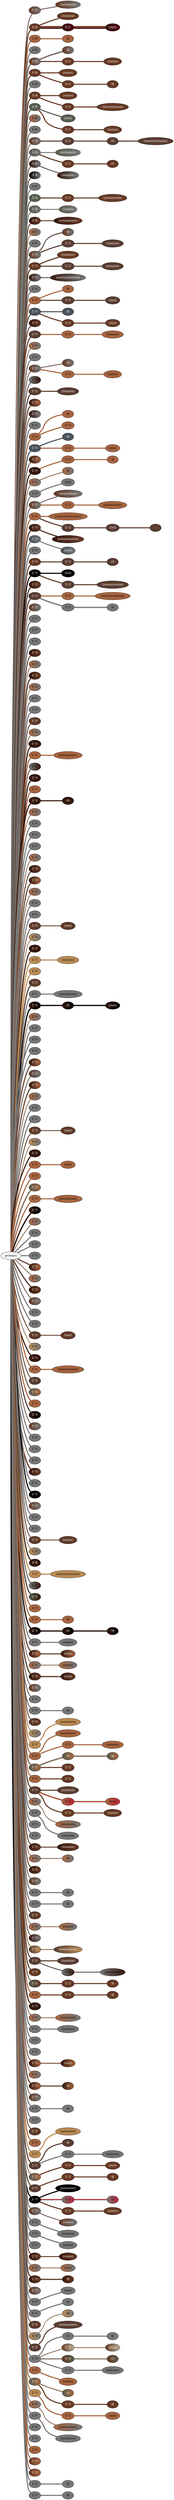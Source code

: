 graph {
 graph [rankdir=LR]
"1" [qtype="pendant_node", pendant_colors="#673923:#777777", pendant_ply="S", pendant_attach="U", pendant_length="34.0", label="S U", style=filled, fillcolor="#673923:#777777", fontcolor="#ffffff"]
"primary" -- "1" [qtype="pendant_link",penwidth=2,color="#673923:#777777"]
"1:0" [qtype="knot_node", knot_value="5", knot_type="L", knot_position="19.0", knot_spin="S", label="(/o/o/o/o/o)", style=filled, fillcolor="#673923:#777777" , fontcolor="#ffffff"]
"1" -- "1:0" [qtype="knot_link",penwidth=2,color="#673923:#777777"]
"2" [qtype="pendant_node", pendant_colors="#673923", pendant_ply="S", pendant_attach="R", pendant_length="38.0", label="S R", style=filled, fillcolor="#673923", fontcolor="#ffffff"]
"primary" -- "2" [qtype="pendant_link",penwidth=5,color="#673923"]
"2:0" [qtype="knot_node", knot_value="4", knot_type="L", knot_position="16.5", knot_spin="S", label="(/o/o/o/o)", style=filled, fillcolor="#673923" , fontcolor="#ffffff"]
"2" -- "2:0" [qtype="knot_link",penwidth=5,color="#673923"]
"2s1" [qtype="pendant_node", pendant_colors="#35170C:#4F0014:#35170C:#BB8B54:#4F0014:#35170C:#BB8B54", pendant_ply="S", pendant_attach="U", pendant_length="41.5", label="S U", style=filled, fillcolor="#35170C:#4F0014:#35170C:#BB8B54:#4F0014:#35170C:#BB8B54", fontcolor="#ffffff"]
"2" -- "2s1" [qtype="pendant_link",penwidth=2,color="#35170C:#4F0014:#35170C:#BB8B54:#4F0014:#35170C:#BB8B54"]
"2s1:0" [qtype="knot_node", knot_value="2", knot_type="L", knot_position="16.0", knot_spin="S", label="(/o/o)", style=filled, fillcolor="#35170C:#4F0014:#35170C:#BB8B54:#4F0014:#35170C:#BB8B54" , fontcolor="#ffffff"]
"2s1" -- "2s1:0" [qtype="knot_link",penwidth=2,color="#35170C:#4F0014:#35170C:#BB8B54:#4F0014:#35170C:#BB8B54"]
"3" [qtype="pendant_node", pendant_colors="#A86540", pendant_ply="S", pendant_attach="R", pendant_length="41.0", label="S R", style=filled, fillcolor="#A86540", fontcolor="#000000"]
"primary" -- "3" [qtype="pendant_link",penwidth=5,color="#A86540"]
"3:0" [qtype="knot_node", knot_value="1", knot_type="E", knot_position="17.5", knot_spin="Z", label="\\8", style=filled, fillcolor="#A86540" , fontcolor="#000000"]
"3" -- "3:0" [qtype="knot_link",penwidth=5,color="#A86540"]
"4" [qtype="pendant_node", pendant_colors="#777777", pendant_ply="S", pendant_attach="R", pendant_length="49.5", label="S R", style=filled, fillcolor="#777777", fontcolor="#000000"]
"primary" -- "4" [qtype="pendant_link",penwidth=5,color="#777777"]
"5" [qtype="pendant_node", pendant_colors="#673923:#777777:#777777", pendant_ply="S", pendant_attach="R", pendant_length="42.5", label="S R", style=filled, fillcolor="#673923:#777777:#777777", fontcolor="#ffffff"]
"primary" -- "5" [qtype="pendant_link",penwidth=2,color="#673923:#777777:#777777"]
"5:0" [qtype="knot_node", knot_value="1", knot_type="E", knot_position="18.5", knot_spin="Z", label="\\8", style=filled, fillcolor="#673923:#777777:#777777" , fontcolor="#ffffff"]
"5" -- "5:0" [qtype="knot_link",penwidth=2,color="#673923:#777777:#777777"]
"5s1" [qtype="pendant_node", pendant_colors="#673923", pendant_ply="S", pendant_attach="U", pendant_length="40.5", label="S U", style=filled, fillcolor="#673923", fontcolor="#ffffff"]
"5" -- "5s1" [qtype="pendant_link",penwidth=5,color="#673923"]
"5s1:0" [qtype="knot_node", knot_value="3", knot_type="L", knot_position="17.0", knot_spin="S", label="(/o/o/o)", style=filled, fillcolor="#673923" , fontcolor="#ffffff"]
"5s1" -- "5s1:0" [qtype="knot_link",penwidth=5,color="#673923"]
"6" [qtype="pendant_node", pendant_colors="#673923", pendant_ply="S", pendant_attach="R", pendant_length="40.0", label="S R", style=filled, fillcolor="#673923", fontcolor="#ffffff"]
"primary" -- "6" [qtype="pendant_link",penwidth=5,color="#673923"]
"6:0" [qtype="knot_node", knot_value="3", knot_type="L", knot_position="18.5", knot_spin="S", label="(/o/o/o)", style=filled, fillcolor="#673923" , fontcolor="#ffffff"]
"6" -- "6:0" [qtype="knot_link",penwidth=5,color="#673923"]
"6s1" [qtype="pendant_node", pendant_colors="#673923", pendant_ply="S", pendant_attach="U", pendant_length="41.0", label="S U", style=filled, fillcolor="#673923", fontcolor="#ffffff"]
"6" -- "6s1" [qtype="pendant_link",penwidth=5,color="#673923"]
"6s1:0" [qtype="knot_node", knot_value="1", knot_type="E", knot_position="16.0", knot_spin="Z", label="\\8", style=filled, fillcolor="#673923" , fontcolor="#ffffff"]
"6s1" -- "6s1:0" [qtype="knot_link",penwidth=5,color="#673923"]
"7" [qtype="pendant_node", pendant_colors="#777777", pendant_ply="S", pendant_attach="R", pendant_length="44.0", label="S R", style=filled, fillcolor="#777777", fontcolor="#000000"]
"primary" -- "7" [qtype="pendant_link",penwidth=5,color="#777777"]
"8" [qtype="pendant_node", pendant_colors="#673923", pendant_ply="S", pendant_attach="R", pendant_length="47.5", label="S R", style=filled, fillcolor="#673923", fontcolor="#ffffff"]
"primary" -- "8" [qtype="pendant_link",penwidth=5,color="#673923"]
"8:0" [qtype="knot_node", knot_value="3", knot_type="L", knot_position="18.5", knot_spin="S", label="(/o/o/o)", style=filled, fillcolor="#673923" , fontcolor="#ffffff"]
"8" -- "8:0" [qtype="knot_link",penwidth=5,color="#673923"]
"8s1" [qtype="pendant_node", pendant_colors="#673923", pendant_ply="S", pendant_attach="U", pendant_length="43.0", label="S U", style=filled, fillcolor="#673923", fontcolor="#ffffff"]
"8" -- "8s1" [qtype="pendant_link",penwidth=5,color="#673923"]
"8s1:0" [qtype="knot_node", knot_value="7", knot_type="L", knot_position="16.0", knot_spin="S", label="(/o/o/o/o/o/o/o)", style=filled, fillcolor="#673923" , fontcolor="#ffffff"]
"8s1" -- "8s1:0" [qtype="knot_link",penwidth=5,color="#673923"]
"9" [qtype="pendant_node", pendant_colors="#575E4E", pendant_ply="S", pendant_attach="R", pendant_length="36.5", label="S R", style=filled, fillcolor="#575E4E", fontcolor="#ffffff"]
"primary" -- "9" [qtype="pendant_link",penwidth=5,color="#575E4E"]
"9:0" [qtype="knot_node", knot_value="2", knot_type="L", knot_position="18.0", knot_spin="S", label="(/o/o)", style=filled, fillcolor="#575E4E" , fontcolor="#ffffff"]
"9" -- "9:0" [qtype="knot_link",penwidth=5,color="#575E4E"]
"9s1" [qtype="pendant_node", pendant_colors="#673923", pendant_ply="S", pendant_attach="U", pendant_length="42.5", label="S U", style=filled, fillcolor="#673923", fontcolor="#ffffff"]
"9" -- "9s1" [qtype="pendant_link",penwidth=5,color="#673923"]
"9s1:0" [qtype="knot_node", knot_value="3", knot_type="L", knot_position="16.5", knot_spin="S", label="(/o/o/o)", style=filled, fillcolor="#673923" , fontcolor="#ffffff"]
"9s1" -- "9s1:0" [qtype="knot_link",penwidth=5,color="#673923"]
"10" [qtype="pendant_node", pendant_colors="#A86540:#777777", pendant_ply="S", pendant_attach="R", pendant_length="16.5", label="S R", style=filled, fillcolor="#A86540:#777777", fontcolor="#000000"]
"primary" -- "10" [qtype="pendant_link",penwidth=2,color="#A86540:#777777"]
"11" [qtype="pendant_node", pendant_colors="#777777", pendant_ply="S", pendant_attach="R", pendant_length="43.0", label="S R", style=filled, fillcolor="#777777", fontcolor="#000000"]
"primary" -- "11" [qtype="pendant_link",penwidth=5,color="#777777"]
"12" [qtype="pendant_node", pendant_colors="#673923:#777777", pendant_ply="S", pendant_attach="R", pendant_length="44.0", label="S R", style=filled, fillcolor="#673923:#777777", fontcolor="#ffffff"]
"primary" -- "12" [qtype="pendant_link",penwidth=2,color="#673923:#777777"]
"12s1" [qtype="pendant_node", pendant_colors="#5A3D30", pendant_ply="S", pendant_attach="U", pendant_length="24.5", label="S U", style=filled, fillcolor="#5A3D30", fontcolor="#ffffff"]
"12" -- "12s1" [qtype="pendant_link",penwidth=5,color="#5A3D30"]
"12s1:0" [qtype="knot_node", knot_value="1", knot_type="S", knot_position="6.5", knot_spin="S", label="/O", style=filled, fillcolor="#5A3D30" , fontcolor="#ffffff"]
"12s1" -- "12s1:0" [qtype="knot_link",penwidth=5,color="#5A3D30"]
"12s1:1" [qtype="knot_node", knot_value="8", knot_type="L", knot_position="16.0", knot_spin="S", label="(/o/o/o/o/o/o/o/o)", style=filled, fillcolor="#5A3D30" , fontcolor="#ffffff"]
"12s1:0" -- "12s1:1" [qtype="knot_link",penwidth=5,color="#5A3D30"]
"13" [qtype="pendant_node", pendant_colors="#575E4E:#777777", pendant_ply="S", pendant_attach="R", pendant_length="38.0", label="S R", style=filled, fillcolor="#575E4E:#777777", fontcolor="#ffffff"]
"primary" -- "13" [qtype="pendant_link",penwidth=2,color="#575E4E:#777777"]
"13:0" [qtype="knot_node", knot_value="5", knot_type="L", knot_position="19.5", knot_spin="S", label="(/o/o/o/o/o)", style=filled, fillcolor="#575E4E:#777777" , fontcolor="#ffffff"]
"13" -- "13:0" [qtype="knot_link",penwidth=2,color="#575E4E:#777777"]
"13s1" [qtype="pendant_node", pendant_colors="#673923", pendant_ply="S", pendant_attach="U", pendant_length="34.5", label="S U", style=filled, fillcolor="#673923", fontcolor="#ffffff"]
"13" -- "13s1" [qtype="pendant_link",penwidth=5,color="#673923"]
"13s1:0" [qtype="knot_node", knot_value="1", knot_type="S", knot_position="6.5", knot_spin="S", label="/O", style=filled, fillcolor="#673923" , fontcolor="#ffffff"]
"13s1" -- "13s1:0" [qtype="knot_link",penwidth=5,color="#673923"]
"14" [qtype="pendant_node", pendant_colors="#35170C:#777777", pendant_ply="S", pendant_attach="R", pendant_length="39.5", label="S R", style=filled, fillcolor="#35170C:#777777", fontcolor="#ffffff"]
"primary" -- "14" [qtype="pendant_link",penwidth=2,color="#35170C:#777777"]
"14:0" [qtype="knot_node", knot_value="4", knot_type="L", knot_position="18.5", knot_spin="S", label="(/o/o/o/o)", style=filled, fillcolor="#35170C:#777777" , fontcolor="#ffffff"]
"14" -- "14:0" [qtype="knot_link",penwidth=2,color="#35170C:#777777"]
"15" [qtype="pendant_node", pendant_colors="#000000:#777777", pendant_ply="S", pendant_attach="R", pendant_length="41.5", label="S R", style=filled, fillcolor="#000000:#777777", fontcolor="#ffffff"]
"primary" -- "15" [qtype="pendant_link",penwidth=2,color="#000000:#777777"]
"16" [qtype="pendant_node", pendant_colors="#777777", pendant_ply="S", pendant_attach="R", pendant_length="45.0", label="S R", style=filled, fillcolor="#777777", fontcolor="#000000"]
"primary" -- "16" [qtype="pendant_link",penwidth=5,color="#777777"]
"17" [qtype="pendant_node", pendant_colors="#575E4E", pendant_ply="S", pendant_attach="R", pendant_length="14.5", label="S R", style=filled, fillcolor="#575E4E", fontcolor="#ffffff"]
"primary" -- "17" [qtype="pendant_link",penwidth=5,color="#575E4E"]
"17s1" [qtype="pendant_node", pendant_colors="#673923", pendant_ply="S", pendant_attach="U", pendant_length="44.0", label="S U", style=filled, fillcolor="#673923", fontcolor="#ffffff"]
"17" -- "17s1" [qtype="pendant_link",penwidth=5,color="#673923"]
"17s1:0" [qtype="knot_node", knot_value="6", knot_type="L", knot_position="19.0", knot_spin="S", label="(/o/o/o/o/o/o)", style=filled, fillcolor="#673923" , fontcolor="#ffffff"]
"17s1" -- "17s1:0" [qtype="knot_link",penwidth=5,color="#673923"]
"18" [qtype="pendant_node", pendant_colors="#575E4E:#777777", pendant_ply="S", pendant_attach="R", pendant_length="40.0", label="S R", style=filled, fillcolor="#575E4E:#777777", fontcolor="#ffffff"]
"primary" -- "18" [qtype="pendant_link",penwidth=2,color="#575E4E:#777777"]
"18:0" [qtype="knot_node", knot_value="3", knot_type="L", knot_position="19.5", knot_spin="S", label="(/o/o/o)", style=filled, fillcolor="#575E4E:#777777" , fontcolor="#ffffff"]
"18" -- "18:0" [qtype="knot_link",penwidth=2,color="#575E4E:#777777"]
"19" [qtype="pendant_node", pendant_colors="#35170C:#673923", pendant_ply="S", pendant_attach="R", pendant_length="27.0", label="S R", style=filled, fillcolor="#35170C:#673923", fontcolor="#ffffff"]
"primary" -- "19" [qtype="pendant_link",penwidth=2,color="#35170C:#673923"]
"19:0" [qtype="knot_node", knot_value="6", knot_type="L", knot_position="20.0", knot_spin="S", label="(/o/o/o/o/o/o)", style=filled, fillcolor="#35170C:#673923" , fontcolor="#ffffff"]
"19" -- "19:0" [qtype="knot_link",penwidth=2,color="#35170C:#673923"]
"20" [qtype="pendant_node", pendant_colors="#A86540:#777777", pendant_ply="S", pendant_attach="V", pendant_length="54.0", label="S V", style=filled, fillcolor="#A86540:#777777", fontcolor="#000000"]
"primary" -- "20" [qtype="pendant_link",penwidth=2,color="#A86540:#777777"]
"21" [qtype="pendant_node", pendant_colors="#777777", pendant_ply="S", pendant_attach="V", pendant_length="58.0", label="S V", style=filled, fillcolor="#777777", fontcolor="#000000"]
"primary" -- "21" [qtype="pendant_link",penwidth=5,color="#777777"]
"22" [qtype="pendant_node", pendant_colors="#673923:#777777:#777777", pendant_ply="U", pendant_attach="V", pendant_length="48.0", label="U V", style=filled, fillcolor="#673923:#777777:#777777", fontcolor="#ffffff"]
"primary" -- "22" [qtype="pendant_link",penwidth=2,color="#673923:#777777:#777777"]
"22:0" [qtype="knot_node", knot_value="1", knot_type="E", knot_position="18.5", knot_spin="Z", label="\\8", style=filled, fillcolor="#673923:#777777:#777777" , fontcolor="#ffffff"]
"22" -- "22:0" [qtype="knot_link",penwidth=2,color="#673923:#777777:#777777"]
"22s1" [qtype="pendant_node", pendant_colors="#5A3D30", pendant_ply="U", pendant_attach="U", pendant_length="32.5", label="U U", style=filled, fillcolor="#5A3D30", fontcolor="#ffffff"]
"22" -- "22s1" [qtype="pendant_link",penwidth=5,color="#5A3D30"]
"22s1:0" [qtype="knot_node", knot_value="4", knot_type="L", knot_position="17.5", knot_spin="S", label="(/o/o/o/o)", style=filled, fillcolor="#5A3D30" , fontcolor="#ffffff"]
"22s1" -- "22s1:0" [qtype="knot_link",penwidth=5,color="#5A3D30"]
"23" [qtype="pendant_node", pendant_colors="#673923", pendant_ply="U", pendant_attach="V", pendant_length="40.5", label="U V", style=filled, fillcolor="#673923", fontcolor="#ffffff"]
"primary" -- "23" [qtype="pendant_link",penwidth=5,color="#673923"]
"23:0" [qtype="knot_node", knot_value="4", knot_type="L", knot_position="19.0", knot_spin="S", label="(/o/o/o/o)", style=filled, fillcolor="#673923" , fontcolor="#ffffff"]
"23" -- "23:0" [qtype="knot_link",penwidth=5,color="#673923"]
"23s1" [qtype="pendant_node", pendant_colors="#5A3D30", pendant_ply="U", pendant_attach="U", pendant_length="37.5", label="U U", style=filled, fillcolor="#5A3D30", fontcolor="#ffffff"]
"23" -- "23s1" [qtype="pendant_link",penwidth=5,color="#5A3D30"]
"23s1:0" [qtype="knot_node", knot_value="4", knot_type="L", knot_position="17.0", knot_spin="S", label="(/o/o/o/o)", style=filled, fillcolor="#5A3D30" , fontcolor="#ffffff"]
"23s1" -- "23s1:0" [qtype="knot_link",penwidth=5,color="#5A3D30"]
"24" [qtype="pendant_node", pendant_colors="#35170C:#777777", pendant_ply="U", pendant_attach="V", pendant_length="28.5", label="U V", style=filled, fillcolor="#35170C:#777777", fontcolor="#ffffff"]
"primary" -- "24" [qtype="pendant_link",penwidth=2,color="#35170C:#777777"]
"24:0" [qtype="knot_node", knot_value="8", knot_type="L", knot_position="20.0", knot_spin="S", label="(/o/o/o/o/o/o/o/o)", style=filled, fillcolor="#35170C:#777777" , fontcolor="#ffffff"]
"24" -- "24:0" [qtype="knot_link",penwidth=2,color="#35170C:#777777"]
"25" [qtype="pendant_node", pendant_colors="#777777", pendant_ply="U", pendant_attach="V", pendant_length="64.0", label="U V", style=filled, fillcolor="#777777", fontcolor="#000000"]
"primary" -- "25" [qtype="pendant_link",penwidth=5,color="#777777"]
"26" [qtype="pendant_node", pendant_colors="#A86540", pendant_ply="U", pendant_attach="V", pendant_length="53.5", label="U V", style=filled, fillcolor="#A86540", fontcolor="#000000"]
"primary" -- "26" [qtype="pendant_link",penwidth=5,color="#A86540"]
"26:0" [qtype="knot_node", knot_value="1", knot_type="E", knot_position="18.0", knot_spin="Z", label="\\8", style=filled, fillcolor="#A86540" , fontcolor="#000000"]
"26" -- "26:0" [qtype="knot_link",penwidth=5,color="#A86540"]
"26s1" [qtype="pendant_node", pendant_colors="#5A3D30", pendant_ply="U", pendant_attach="U", pendant_length="36.5", label="U U", style=filled, fillcolor="#5A3D30", fontcolor="#ffffff"]
"26" -- "26s1" [qtype="pendant_link",penwidth=5,color="#5A3D30"]
"26s1:0" [qtype="knot_node", knot_value="2", knot_type="L", knot_position="17.0", knot_spin="S", label="(/o/o)", style=filled, fillcolor="#5A3D30" , fontcolor="#ffffff"]
"26s1" -- "26s1:0" [qtype="knot_link",penwidth=5,color="#5A3D30"]
"27" [qtype="pendant_node", pendant_colors="#4A545C", pendant_ply="U", pendant_attach="V", pendant_length="36.0", label="U V", style=filled, fillcolor="#4A545C", fontcolor="#ffffff"]
"primary" -- "27" [qtype="pendant_link",penwidth=5,color="#4A545C"]
"27:0" [qtype="knot_node", knot_value="1", knot_type="E", knot_position="17.0", knot_spin="Z", label="\\8", style=filled, fillcolor="#4A545C" , fontcolor="#ffffff"]
"27" -- "27:0" [qtype="knot_link",penwidth=5,color="#4A545C"]
"27s1" [qtype="pendant_node", pendant_colors="#673923", pendant_ply="S", pendant_attach="U", pendant_length="37.5", label="S U", style=filled, fillcolor="#673923", fontcolor="#ffffff"]
"27" -- "27s1" [qtype="pendant_link",penwidth=5,color="#673923"]
"27s1:0" [qtype="knot_node", knot_value="2", knot_type="L", knot_position="15.0", knot_spin="S", label="(/o/o)", style=filled, fillcolor="#673923" , fontcolor="#ffffff"]
"27s1" -- "27s1:0" [qtype="knot_link",penwidth=5,color="#673923"]
"28" [qtype="pendant_node", pendant_colors="#35170C:#673923", pendant_ply="U", pendant_attach="V", pendant_length="0.5", label="U V", style=filled, fillcolor="#35170C:#673923", fontcolor="#ffffff"]
"primary" -- "28" [qtype="pendant_link",penwidth=2,color="#35170C:#673923"]
"29" [qtype="pendant_node", pendant_colors="#5A3D30", pendant_ply="U", pendant_attach="V", pendant_length="5.5", label="U V", style=filled, fillcolor="#5A3D30", fontcolor="#ffffff"]
"primary" -- "29" [qtype="pendant_link",penwidth=5,color="#5A3D30"]
"29s1" [qtype="pendant_node", pendant_colors="#A86540", pendant_ply="U", pendant_attach="U", pendant_length="37.5", label="U U", style=filled, fillcolor="#A86540", fontcolor="#000000"]
"29" -- "29s1" [qtype="pendant_link",penwidth=5,color="#A86540"]
"29s1:0" [qtype="knot_node", knot_value="4", knot_type="L", knot_position="15.5", knot_spin="S", label="(/o/o/o/o)", style=filled, fillcolor="#A86540" , fontcolor="#000000"]
"29s1" -- "29s1:0" [qtype="knot_link",penwidth=5,color="#A86540"]
"30" [qtype="pendant_node", pendant_colors="#A86540:#777777", pendant_ply="U", pendant_attach="V", pendant_length="41.0", label="U V", style=filled, fillcolor="#A86540:#777777", fontcolor="#000000"]
"primary" -- "30" [qtype="pendant_link",penwidth=2,color="#A86540:#777777"]
"31" [qtype="pendant_node", pendant_colors="#777777", pendant_ply="U", pendant_attach="V", pendant_length="51.0", label="U V", style=filled, fillcolor="#777777", fontcolor="#000000"]
"primary" -- "31" [qtype="pendant_link",penwidth=5,color="#777777"]
"32" [qtype="pendant_node", pendant_colors="#673923:#777777", pendant_ply="U", pendant_attach="V", pendant_length="51.5", label="U V", style=filled, fillcolor="#673923:#777777", fontcolor="#ffffff"]
"primary" -- "32" [qtype="pendant_link",penwidth=2,color="#673923:#777777"]
"32:0" [qtype="knot_node", knot_value="1", knot_type="E", knot_position="18.0", knot_spin="Z", label="\\8", style=filled, fillcolor="#673923:#777777" , fontcolor="#ffffff"]
"32" -- "32:0" [qtype="knot_link",penwidth=2,color="#673923:#777777"]
"32s1" [qtype="pendant_node", pendant_colors="#A86540", pendant_ply="U", pendant_attach="U", pendant_length="36.0", label="U U", style=filled, fillcolor="#A86540", fontcolor="#000000"]
"32" -- "32s1" [qtype="pendant_link",penwidth=5,color="#A86540"]
"32s1:0" [qtype="knot_node", knot_value="3", knot_type="L", knot_position="16.0", knot_spin="S", label="(/o/o/o)", style=filled, fillcolor="#A86540" , fontcolor="#000000"]
"32s1" -- "32s1:0" [qtype="knot_link",penwidth=5,color="#A86540"]
"33" [qtype="pendant_node", pendant_colors="#777777:#35170C", pendant_ply="U", pendant_attach="V", pendant_length="15.5", label="U V", style=filled, fillcolor="#777777:#35170C", fontcolor="#000000"]
"primary" -- "33" [qtype="pendant_link",penwidth=2,color="#777777:#35170C"]
"34" [qtype="pendant_node", pendant_colors="#5A3D30", pendant_ply="U", pendant_attach="U", pendant_length="38.0", label="U U", style=filled, fillcolor="#5A3D30", fontcolor="#ffffff"]
"primary" -- "34" [qtype="pendant_link",penwidth=5,color="#5A3D30"]
"34:0" [qtype="knot_node", knot_value="4", knot_type="L", knot_position="15.5", knot_spin="S", label="(/o/o/o/o)", style=filled, fillcolor="#5A3D30" , fontcolor="#ffffff"]
"34" -- "34:0" [qtype="knot_link",penwidth=5,color="#5A3D30"]
"35" [qtype="pendant_node", pendant_colors="#35170C:#A86540:#777777", pendant_ply="U", pendant_attach="V", pendant_length="30.0", label="U V", style=filled, fillcolor="#35170C:#A86540:#777777", fontcolor="#ffffff"]
"primary" -- "35" [qtype="pendant_link",penwidth=2,color="#35170C:#A86540:#777777"]
"36" [qtype="pendant_node", pendant_colors="#35170C:#777777", pendant_ply="U", pendant_attach="V", pendant_length="38.0", label="U V", style=filled, fillcolor="#35170C:#777777", fontcolor="#ffffff"]
"primary" -- "36" [qtype="pendant_link",penwidth=2,color="#35170C:#777777"]
"37" [qtype="pendant_node", pendant_colors="#777777", pendant_ply="U", pendant_attach="V", pendant_length="63.0", label="U V", style=filled, fillcolor="#777777", fontcolor="#000000"]
"primary" -- "37" [qtype="pendant_link",penwidth=5,color="#777777"]
"38" [qtype="pendant_node", pendant_colors="#A86540", pendant_ply="U", pendant_attach="V", pendant_length="44.0", label="U V", style=filled, fillcolor="#A86540", fontcolor="#000000"]
"primary" -- "38" [qtype="pendant_link",penwidth=5,color="#A86540"]
"38:0" [qtype="knot_node", knot_value="1", knot_type="E", knot_position="16.5", knot_spin="Z", label="\\8", style=filled, fillcolor="#A86540" , fontcolor="#000000"]
"38" -- "38:0" [qtype="knot_link",penwidth=5,color="#A86540"]
"38s1" [qtype="pendant_node", pendant_colors="#A86540", pendant_ply="U", pendant_attach="U", pendant_length="56.0", label="U U", style=filled, fillcolor="#A86540", fontcolor="#000000"]
"38" -- "38s1" [qtype="pendant_link",penwidth=5,color="#A86540"]
"39" [qtype="pendant_node", pendant_colors="#4A545C", pendant_ply="U", pendant_attach="V", pendant_length="43.0", label="U V", style=filled, fillcolor="#4A545C", fontcolor="#ffffff"]
"primary" -- "39" [qtype="pendant_link",penwidth=5,color="#4A545C"]
"39:0" [qtype="knot_node", knot_value="1", knot_type="E", knot_position="18.5", knot_spin="Z", label="\\8", style=filled, fillcolor="#4A545C" , fontcolor="#ffffff"]
"39" -- "39:0" [qtype="knot_link",penwidth=5,color="#4A545C"]
"39s1" [qtype="pendant_node", pendant_colors="#A86540", pendant_ply="U", pendant_attach="U", pendant_length="39.5", label="U U", style=filled, fillcolor="#A86540", fontcolor="#000000"]
"39" -- "39s1" [qtype="pendant_link",penwidth=5,color="#A86540"]
"39s1:0" [qtype="knot_node", knot_value="2", knot_type="L", knot_position="16.5", knot_spin="S", label="(/o/o)", style=filled, fillcolor="#A86540" , fontcolor="#000000"]
"39s1" -- "39s1:0" [qtype="knot_link",penwidth=5,color="#A86540"]
"40" [qtype="pendant_node", pendant_colors="#35170C:#A86540", pendant_ply="U", pendant_attach="V", pendant_length="5.0", label="U V", style=filled, fillcolor="#35170C:#A86540", fontcolor="#ffffff"]
"primary" -- "40" [qtype="pendant_link",penwidth=2,color="#35170C:#A86540"]
"41" [qtype="pendant_node", pendant_colors="#35170C", pendant_ply="U", pendant_attach="V", pendant_length="15.5", label="U V", style=filled, fillcolor="#35170C", fontcolor="#ffffff"]
"primary" -- "41" [qtype="pendant_link",penwidth=5,color="#35170C"]
"41s1" [qtype="pendant_node", pendant_colors="#A86540", pendant_ply="U", pendant_attach="U", pendant_length="45.5", label="U U", style=filled, fillcolor="#A86540", fontcolor="#000000"]
"41" -- "41s1" [qtype="pendant_link",penwidth=5,color="#A86540"]
"41s1:0" [qtype="knot_node", knot_value="1", knot_type="E", knot_position="16.0", knot_spin="Z", label="\\8", style=filled, fillcolor="#A86540" , fontcolor="#000000"]
"41s1" -- "41s1:0" [qtype="knot_link",penwidth=5,color="#A86540"]
"42" [qtype="pendant_node", pendant_colors="#A86540:#777777", pendant_ply="U", pendant_attach="V", pendant_length="26.5", label="U V", style=filled, fillcolor="#A86540:#777777", fontcolor="#000000"]
"primary" -- "42" [qtype="pendant_link",penwidth=2,color="#A86540:#777777"]
"42:0" [qtype="knot_node", knot_value="1", knot_type="E", knot_position="17.5", knot_spin="Z", label="\\8", style=filled, fillcolor="#A86540:#777777" , fontcolor="#000000"]
"42" -- "42:0" [qtype="knot_link",penwidth=2,color="#A86540:#777777"]
"43" [qtype="pendant_node", pendant_colors="#777777", pendant_ply="U", pendant_attach="V", pendant_length="47.0", label="U V", style=filled, fillcolor="#777777", fontcolor="#000000"]
"primary" -- "43" [qtype="pendant_link",penwidth=5,color="#777777"]
"43:0" [qtype="knot_node", knot_value="2", knot_type="S", knot_position="8.0", knot_spin="S", label="/O/O", style=filled, fillcolor="#777777" , fontcolor="#000000"]
"43" -- "43:0" [qtype="knot_link",penwidth=5,color="#777777"]
"44" [qtype="pendant_node", pendant_colors="#673923:#777777", pendant_ply="U", pendant_attach="V", pendant_length="39.0", label="U V", style=filled, fillcolor="#673923:#777777", fontcolor="#ffffff"]
"primary" -- "44" [qtype="pendant_link",penwidth=2,color="#673923:#777777"]
"44:0" [qtype="knot_node", knot_value="6", knot_type="L", knot_position="18.0", knot_spin="S", label="(/o/o/o/o/o/o)", style=filled, fillcolor="#673923:#777777" , fontcolor="#ffffff"]
"44" -- "44:0" [qtype="knot_link",penwidth=2,color="#673923:#777777"]
"44s1" [qtype="pendant_node", pendant_colors="#A86540", pendant_ply="U", pendant_attach="U", pendant_length="42.5", label="U U", style=filled, fillcolor="#A86540", fontcolor="#000000"]
"44" -- "44s1" [qtype="pendant_link",penwidth=5,color="#A86540"]
"44s1:0" [qtype="knot_node", knot_value="6", knot_type="L", knot_position="16.0", knot_spin="S", label="(/o/o/o/o/o/o)", style=filled, fillcolor="#A86540" , fontcolor="#000000"]
"44s1" -- "44s1:0" [qtype="knot_link",penwidth=5,color="#A86540"]
"45" [qtype="pendant_node", pendant_colors="#A86540", pendant_ply="U", pendant_attach="V", pendant_length="30.0", label="U V", style=filled, fillcolor="#A86540", fontcolor="#000000"]
"primary" -- "45" [qtype="pendant_link",penwidth=5,color="#A86540"]
"45:0" [qtype="knot_node", knot_value="9", knot_type="L", knot_position="17.5", knot_spin="S", label="(/o/o/o/o/o/o/o/o/o)", style=filled, fillcolor="#A86540" , fontcolor="#000000"]
"45" -- "45:0" [qtype="knot_link",penwidth=5,color="#A86540"]
"45s1" [qtype="pendant_node", pendant_colors="#5A3D30", pendant_ply="U", pendant_attach="U", pendant_length="34.0", label="U U", style=filled, fillcolor="#5A3D30", fontcolor="#ffffff"]
"45" -- "45s1" [qtype="pendant_link",penwidth=5,color="#5A3D30"]
"45s1:0" [qtype="knot_node", knot_value="2", knot_type="S", knot_position="6.0", knot_spin="S", label="/O/O", style=filled, fillcolor="#5A3D30" , fontcolor="#ffffff"]
"45s1" -- "45s1:0" [qtype="knot_link",penwidth=5,color="#5A3D30"]
"45s1:1" [qtype="knot_node", knot_value="1", knot_type="URNS?L", knot_position="0", knot_spin="U", label="", style=filled, fillcolor="#5A3D30" , fontcolor="#ffffff"]
"45s1:0" -- "45s1:1" [qtype="knot_link",penwidth=5,color="#5A3D30"]
"46" [qtype="pendant_node", pendant_colors="#35170C:#673923:#777777", pendant_ply="U", pendant_attach="V", pendant_length="24.0", label="U V", style=filled, fillcolor="#35170C:#673923:#777777", fontcolor="#ffffff"]
"primary" -- "46" [qtype="pendant_link",penwidth=2,color="#35170C:#673923:#777777"]
"46:0" [qtype="knot_node", knot_value="7", knot_type="L", knot_position="17.5", knot_spin="S", label="(/o/o/o/o/o/o/o)", style=filled, fillcolor="#35170C:#673923:#777777" , fontcolor="#ffffff"]
"46" -- "46:0" [qtype="knot_link",penwidth=2,color="#35170C:#673923:#777777"]
"47" [qtype="pendant_node", pendant_colors="#4A545C:#777777", pendant_ply="U", pendant_attach="V", pendant_length="41.0", label="U V", style=filled, fillcolor="#4A545C:#777777", fontcolor="#ffffff"]
"primary" -- "47" [qtype="pendant_link",penwidth=2,color="#4A545C:#777777"]
"47:0" [qtype="knot_node", knot_value="2", knot_type="L", knot_position="18.0", knot_spin="S", label="(/o/o)", style=filled, fillcolor="#4A545C:#777777" , fontcolor="#ffffff"]
"47" -- "47:0" [qtype="knot_link",penwidth=2,color="#4A545C:#777777"]
"48" [qtype="pendant_node", pendant_colors="#777777", pendant_ply="U", pendant_attach="V", pendant_length="37.0", label="U V", style=filled, fillcolor="#777777", fontcolor="#000000"]
"primary" -- "48" [qtype="pendant_link",penwidth=5,color="#777777"]
"49" [qtype="pendant_node", pendant_colors="#673923", pendant_ply="U", pendant_attach="V", pendant_length="42.0", label="U V", style=filled, fillcolor="#673923", fontcolor="#ffffff"]
"primary" -- "49" [qtype="pendant_link",penwidth=5,color="#673923"]
"49s1" [qtype="pendant_node", pendant_colors="#5A3D30", pendant_ply="U", pendant_attach="U", pendant_length="46.0", label="U U", style=filled, fillcolor="#5A3D30", fontcolor="#ffffff"]
"49" -- "49s1" [qtype="pendant_link",penwidth=5,color="#5A3D30"]
"49s1:0" [qtype="knot_node", knot_value="1", knot_type="S", knot_position="7.0", knot_spin="S", label="/O", style=filled, fillcolor="#5A3D30" , fontcolor="#ffffff"]
"49s1" -- "49s1:0" [qtype="knot_link",penwidth=5,color="#5A3D30"]
"50" [qtype="pendant_node", pendant_colors="#000000", pendant_ply="U", pendant_attach="V", pendant_length="36.5", label="U V", style=filled, fillcolor="#000000", fontcolor="#ffffff"]
"primary" -- "50" [qtype="pendant_link",penwidth=5,color="#000000"]
"50:0" [qtype="knot_node", knot_value="2", knot_type="S", knot_position="8.5", knot_spin="S", label="/O/O", style=filled, fillcolor="#000000" , fontcolor="#ffffff"]
"50" -- "50:0" [qtype="knot_link",penwidth=5,color="#000000"]
"50s1" [qtype="pendant_node", pendant_colors="#5A3D30", pendant_ply="U", pendant_attach="U", pendant_length="31.5", label="U U", style=filled, fillcolor="#5A3D30", fontcolor="#ffffff"]
"50" -- "50s1" [qtype="pendant_link",penwidth=5,color="#5A3D30"]
"50s1:0" [qtype="knot_node", knot_value="7", knot_type="L", knot_position="15.5", knot_spin="S", label="(/o/o/o/o/o/o/o)", style=filled, fillcolor="#5A3D30" , fontcolor="#ffffff"]
"50s1" -- "50s1:0" [qtype="knot_link",penwidth=5,color="#5A3D30"]
"51" [qtype="pendant_node", pendant_colors="#35170C:#673923:#777777", pendant_ply="U", pendant_attach="V", pendant_length="18.0", label="U V", style=filled, fillcolor="#35170C:#673923:#777777", fontcolor="#ffffff"]
"primary" -- "51" [qtype="pendant_link",penwidth=2,color="#35170C:#673923:#777777"]
"52" [qtype="pendant_node", pendant_colors="#5A3D30", pendant_ply="U", pendant_attach="U", pendant_length="2.5", label="U U", style=filled, fillcolor="#5A3D30", fontcolor="#ffffff"]
"primary" -- "52" [qtype="pendant_link",penwidth=5,color="#5A3D30"]
"52s1" [qtype="pendant_node", pendant_colors="#A86540", pendant_ply="U", pendant_attach="U", pendant_length="34.5", label="U U", style=filled, fillcolor="#A86540", fontcolor="#000000"]
"52" -- "52s1" [qtype="pendant_link",penwidth=5,color="#A86540"]
"52s1:0" [qtype="knot_node", knot_value="8", knot_type="L", knot_position="16.5", knot_spin="S", label="(/o/o/o/o/o/o/o/o)", style=filled, fillcolor="#A86540" , fontcolor="#000000"]
"52s1" -- "52s1:0" [qtype="knot_link",penwidth=5,color="#A86540"]
"52s2" [qtype="pendant_node", pendant_colors="#777777:#777777:#777777", pendant_ply="U", pendant_attach="U", pendant_length="42.0", label="U U", style=filled, fillcolor="#777777:#777777:#777777", fontcolor="#000000"]
"52" -- "52s2" [qtype="pendant_link",penwidth=2,color="#777777:#777777:#777777"]
"52s2:0" [qtype="knot_node", knot_value="1", knot_type="E", knot_position="16.5", knot_spin="Z", label="\\8", style=filled, fillcolor="#777777:#777777:#777777" , fontcolor="#000000"]
"52s2" -- "52s2:0" [qtype="knot_link",penwidth=2,color="#777777:#777777:#777777"]
"53" [qtype="pendant_node", pendant_colors="#673923:#777777", pendant_ply="U", pendant_attach="V", pendant_length="45.0", label="U V", style=filled, fillcolor="#673923:#777777", fontcolor="#ffffff"]
"primary" -- "53" [qtype="pendant_link",penwidth=2,color="#673923:#777777"]
"54" [qtype="pendant_node", pendant_colors="#777777", pendant_ply="U", pendant_attach="V", pendant_length="13.5", label="U V", style=filled, fillcolor="#777777", fontcolor="#000000"]
"primary" -- "54" [qtype="pendant_link",penwidth=5,color="#777777"]
"55" [qtype="pendant_node", pendant_colors="#777777", pendant_ply="U", pendant_attach="V", pendant_length="43.5", label="U V", style=filled, fillcolor="#777777", fontcolor="#000000"]
"primary" -- "55" [qtype="pendant_link",penwidth=5,color="#777777"]
"56" [qtype="pendant_node", pendant_colors="#777777", pendant_ply="U", pendant_attach="V", pendant_length="41.5", label="U V", style=filled, fillcolor="#777777", fontcolor="#000000"]
"primary" -- "56" [qtype="pendant_link",penwidth=5,color="#777777"]
"57" [qtype="pendant_node", pendant_colors="#35170C:#673923", pendant_ply="U", pendant_attach="V", pendant_length="22.0", label="U V", style=filled, fillcolor="#35170C:#673923", fontcolor="#ffffff"]
"primary" -- "57" [qtype="pendant_link",penwidth=2,color="#35170C:#673923"]
"58" [qtype="pendant_node", pendant_colors="#A86540:#777777", pendant_ply="U", pendant_attach="V", pendant_length="46.0", label="U V", style=filled, fillcolor="#A86540:#777777", fontcolor="#000000"]
"primary" -- "58" [qtype="pendant_link",penwidth=2,color="#A86540:#777777"]
"59" [qtype="pendant_node", pendant_colors="#35170C:#673923:#777777", pendant_ply="U", pendant_attach="V", pendant_length="44.5", label="U V", style=filled, fillcolor="#35170C:#673923:#777777", fontcolor="#ffffff"]
"primary" -- "59" [qtype="pendant_link",penwidth=2,color="#35170C:#673923:#777777"]
"60" [qtype="pendant_node", pendant_colors="#A86540:#777777", pendant_ply="U", pendant_attach="V", pendant_length="41.0", label="U V", style=filled, fillcolor="#A86540:#777777", fontcolor="#000000"]
"primary" -- "60" [qtype="pendant_link",penwidth=2,color="#A86540:#777777"]
"61" [qtype="pendant_node", pendant_colors="#777777", pendant_ply="U", pendant_attach="V", pendant_length="51.5", label="U V", style=filled, fillcolor="#777777", fontcolor="#000000"]
"primary" -- "61" [qtype="pendant_link",penwidth=5,color="#777777"]
"62" [qtype="pendant_node", pendant_colors="#777777", pendant_ply="U", pendant_attach="V", pendant_length="39.0", label="U V", style=filled, fillcolor="#777777", fontcolor="#000000"]
"primary" -- "62" [qtype="pendant_link",penwidth=5,color="#777777"]
"63" [qtype="pendant_node", pendant_colors="#673923:#5A3D30", pendant_ply="U", pendant_attach="V", pendant_length="27.0", label="U V", style=filled, fillcolor="#673923:#5A3D30", fontcolor="#ffffff"]
"primary" -- "63" [qtype="pendant_link",penwidth=2,color="#673923:#5A3D30"]
"64" [qtype="pendant_node", pendant_colors="#A86540:#777777", pendant_ply="U", pendant_attach="V", pendant_length="40.0", label="U V", style=filled, fillcolor="#A86540:#777777", fontcolor="#000000"]
"primary" -- "64" [qtype="pendant_link",penwidth=2,color="#A86540:#777777"]
"65" [qtype="pendant_node", pendant_colors="#35170C", pendant_ply="U", pendant_attach="U", pendant_length="0.0", label="U U", style=filled, fillcolor="#35170C", fontcolor="#ffffff"]
"primary" -- "65" [qtype="pendant_link",penwidth=5,color="#35170C"]
"66" [qtype="pendant_node", pendant_colors="#A86540", pendant_ply="U", pendant_attach="V", pendant_length="37.0", label="U V", style=filled, fillcolor="#A86540", fontcolor="#000000"]
"primary" -- "66" [qtype="pendant_link",penwidth=5,color="#A86540"]
"66:0" [qtype="knot_node", knot_value="6", knot_type="L", knot_position="18.5", knot_spin="S", label="(/o/o/o/o/o/o)", style=filled, fillcolor="#A86540" , fontcolor="#000000"]
"66" -- "66:0" [qtype="knot_link",penwidth=5,color="#A86540"]
"67" [qtype="pendant_node", pendant_colors="#777777:#35170C", pendant_ply="U", pendant_attach="V", pendant_length="41.5", label="U V", style=filled, fillcolor="#777777:#35170C", fontcolor="#000000"]
"primary" -- "67" [qtype="pendant_link",penwidth=2,color="#777777:#35170C"]
"68" [qtype="pendant_node", pendant_colors="#35170C", pendant_ply="U", pendant_attach="V", pendant_length="39.5", label="U V", style=filled, fillcolor="#35170C", fontcolor="#ffffff"]
"primary" -- "68" [qtype="pendant_link",penwidth=5,color="#35170C"]
"69" [qtype="pendant_node", pendant_colors="#A86540", pendant_ply="U", pendant_attach="V", pendant_length="42.0", label="U V", style=filled, fillcolor="#A86540", fontcolor="#000000"]
"primary" -- "69" [qtype="pendant_link",penwidth=5,color="#A86540"]
"70" [qtype="pendant_node", pendant_colors="#35170C", pendant_ply="U", pendant_attach="V", pendant_length="17.0", label="U V", style=filled, fillcolor="#35170C", fontcolor="#ffffff"]
"primary" -- "70" [qtype="pendant_link",penwidth=5,color="#35170C"]
"70:0" [qtype="knot_node", knot_value="1", knot_type="S", knot_position="7.5", knot_spin="S", label="/O", style=filled, fillcolor="#35170C" , fontcolor="#ffffff"]
"70" -- "70:0" [qtype="knot_link",penwidth=5,color="#35170C"]
"71" [qtype="pendant_node", pendant_colors="#A86540:#777777", pendant_ply="U", pendant_attach="V", pendant_length="43.0", label="U V", style=filled, fillcolor="#A86540:#777777", fontcolor="#000000"]
"primary" -- "71" [qtype="pendant_link",penwidth=2,color="#A86540:#777777"]
"72" [qtype="pendant_node", pendant_colors="#777777", pendant_ply="U", pendant_attach="V", pendant_length="36.0", label="U V", style=filled, fillcolor="#777777", fontcolor="#000000"]
"primary" -- "72" [qtype="pendant_link",penwidth=5,color="#777777"]
"73" [qtype="pendant_node", pendant_colors="#777777", pendant_ply="U", pendant_attach="V", pendant_length="34.5", label="U V", style=filled, fillcolor="#777777", fontcolor="#000000"]
"primary" -- "73" [qtype="pendant_link",penwidth=5,color="#777777"]
"74" [qtype="pendant_node", pendant_colors="#777777", pendant_ply="U", pendant_attach="V", pendant_length="34.5", label="U V", style=filled, fillcolor="#777777", fontcolor="#000000"]
"primary" -- "74" [qtype="pendant_link",penwidth=5,color="#777777"]
"75" [qtype="pendant_node", pendant_colors="#A86540:#777777", pendant_ply="U", pendant_attach="V", pendant_length="40.0", label="U V", style=filled, fillcolor="#A86540:#777777", fontcolor="#000000"]
"primary" -- "75" [qtype="pendant_link",penwidth=2,color="#A86540:#777777"]
"76" [qtype="pendant_node", pendant_colors="#35170C:#673923", pendant_ply="U", pendant_attach="V", pendant_length="44.0", label="U V", style=filled, fillcolor="#35170C:#673923", fontcolor="#ffffff"]
"primary" -- "76" [qtype="pendant_link",penwidth=2,color="#35170C:#673923"]
"77" [qtype="pendant_node", pendant_colors="#35170C:#A86540:#777777", pendant_ply="U", pendant_attach="V", pendant_length="46.0", label="U V", style=filled, fillcolor="#35170C:#A86540:#777777", fontcolor="#ffffff"]
"primary" -- "77" [qtype="pendant_link",penwidth=2,color="#35170C:#A86540:#777777"]
"78" [qtype="pendant_node", pendant_colors="#A86540:#777777", pendant_ply="U", pendant_attach="V", pendant_length="37.5", label="U V", style=filled, fillcolor="#A86540:#777777", fontcolor="#000000"]
"primary" -- "78" [qtype="pendant_link",penwidth=2,color="#A86540:#777777"]
"79" [qtype="pendant_node", pendant_colors="#777777", pendant_ply="U", pendant_attach="V", pendant_length="36.0", label="U V", style=filled, fillcolor="#777777", fontcolor="#000000"]
"primary" -- "79" [qtype="pendant_link",penwidth=5,color="#777777"]
"80" [qtype="pendant_node", pendant_colors="#777777", pendant_ply="U", pendant_attach="V", pendant_length="30.5", label="U V", style=filled, fillcolor="#777777", fontcolor="#000000"]
"primary" -- "80" [qtype="pendant_link",penwidth=5,color="#777777"]
"81" [qtype="pendant_node", pendant_colors="#673923:#5A3D30", pendant_ply="U", pendant_attach="V", pendant_length="37.0", label="U V", style=filled, fillcolor="#673923:#5A3D30", fontcolor="#ffffff"]
"primary" -- "81" [qtype="pendant_link",penwidth=2,color="#673923:#5A3D30"]
"81:0" [qtype="knot_node", knot_value="2", knot_type="L", knot_position="17.0", knot_spin="S", label="(/o/o)", style=filled, fillcolor="#673923:#5A3D30" , fontcolor="#ffffff"]
"81" -- "81:0" [qtype="knot_link",penwidth=2,color="#673923:#5A3D30"]
"82" [qtype="pendant_node", pendant_colors="#BB8B54:#777777", pendant_ply="U", pendant_attach="V", pendant_length="48.0", label="U V", style=filled, fillcolor="#BB8B54:#777777", fontcolor="#000000"]
"primary" -- "82" [qtype="pendant_link",penwidth=2,color="#BB8B54:#777777"]
"83" [qtype="pendant_node", pendant_colors="#35170C", pendant_ply="U", pendant_attach="V", pendant_length="0.0", label="U V", style=filled, fillcolor="#35170C", fontcolor="#ffffff"]
"primary" -- "83" [qtype="pendant_link",penwidth=5,color="#35170C"]
"84" [qtype="pendant_node", pendant_colors="#BB8B54", pendant_ply="U", pendant_attach="V", pendant_length="43.5", label="U V", style=filled, fillcolor="#BB8B54", fontcolor="#000000"]
"primary" -- "84" [qtype="pendant_link",penwidth=5,color="#BB8B54"]
"84:0" [qtype="knot_node", knot_value="4", knot_type="L", knot_position="18.0", knot_spin="S", label="(/o/o/o/o)", style=filled, fillcolor="#BB8B54" , fontcolor="#000000"]
"84" -- "84:0" [qtype="knot_link",penwidth=5,color="#BB8B54"]
"85" [qtype="pendant_node", pendant_colors="#BB8B54", pendant_ply="U", pendant_attach="V", pendant_length="45.0", label="U V", style=filled, fillcolor="#BB8B54", fontcolor="#000000"]
"primary" -- "85" [qtype="pendant_link",penwidth=5,color="#BB8B54"]
"86" [qtype="pendant_node", pendant_colors="#5A3D30:#673923:#575E4E", pendant_ply="U", pendant_attach="V", pendant_length="36.0", label="U V", style=filled, fillcolor="#5A3D30:#673923:#575E4E", fontcolor="#ffffff"]
"primary" -- "86" [qtype="pendant_link",penwidth=2,color="#5A3D30:#673923:#575E4E"]
"87" [qtype="pendant_node", pendant_colors="#777777", pendant_ply="U", pendant_attach="V", pendant_length="37.5", label="U V", style=filled, fillcolor="#777777", fontcolor="#000000"]
"primary" -- "87" [qtype="pendant_link",penwidth=5,color="#777777"]
"87:0" [qtype="knot_node", knot_value="6", knot_type="L", knot_position="18.5", knot_spin="S", label="(/o/o/o/o/o/o)", style=filled, fillcolor="#777777" , fontcolor="#000000"]
"87" -- "87:0" [qtype="knot_link",penwidth=5,color="#777777"]
"88" [qtype="pendant_node", pendant_colors="#35170C:#000000:#000000", pendant_ply="U", pendant_attach="V", pendant_length="37.0", label="U V", style=filled, fillcolor="#35170C:#000000:#000000", fontcolor="#ffffff"]
"primary" -- "88" [qtype="pendant_link",penwidth=2,color="#35170C:#000000:#000000"]
"88:0" [qtype="knot_node", knot_value="1", knot_type="S", knot_position="7.0", knot_spin="S", label="/O", style=filled, fillcolor="#35170C:#000000:#000000" , fontcolor="#ffffff"]
"88" -- "88:0" [qtype="knot_link",penwidth=2,color="#35170C:#000000:#000000"]
"88:1" [qtype="knot_node", knot_value="2", knot_type="L", knot_position="17.0", knot_spin="S", label="(/o/o)", style=filled, fillcolor="#35170C:#000000:#000000" , fontcolor="#ffffff"]
"88:0" -- "88:1" [qtype="knot_link",penwidth=2,color="#35170C:#000000:#000000"]
"89" [qtype="pendant_node", pendant_colors="#A86540:#777777", pendant_ply="U", pendant_attach="V", pendant_length="41.5", label="U V", style=filled, fillcolor="#A86540:#777777", fontcolor="#000000"]
"primary" -- "89" [qtype="pendant_link",penwidth=2,color="#A86540:#777777"]
"90" [qtype="pendant_node", pendant_colors="#777777", pendant_ply="U", pendant_attach="V", pendant_length="38.5", label="U V", style=filled, fillcolor="#777777", fontcolor="#000000"]
"primary" -- "90" [qtype="pendant_link",penwidth=5,color="#777777"]
"91" [qtype="pendant_node", pendant_colors="#777777", pendant_ply="U", pendant_attach="V", pendant_length="38.5", label="U V", style=filled, fillcolor="#777777", fontcolor="#000000"]
"primary" -- "91" [qtype="pendant_link",penwidth=5,color="#777777"]
"92" [qtype="pendant_node", pendant_colors="#777777", pendant_ply="U", pendant_attach="V", pendant_length="41.0", label="U V", style=filled, fillcolor="#777777", fontcolor="#000000"]
"primary" -- "92" [qtype="pendant_link",penwidth=5,color="#777777"]
"93" [qtype="pendant_node", pendant_colors="#35170C:#A86540:#777777", pendant_ply="U", pendant_attach="V", pendant_length="46.0", label="U V", style=filled, fillcolor="#35170C:#A86540:#777777", fontcolor="#ffffff"]
"primary" -- "93" [qtype="pendant_link",penwidth=2,color="#35170C:#A86540:#777777"]
"94" [qtype="pendant_node", pendant_colors="#5A3D30:#777777", pendant_ply="U", pendant_attach="V", pendant_length="38.5", label="U V", style=filled, fillcolor="#5A3D30:#777777", fontcolor="#ffffff"]
"primary" -- "94" [qtype="pendant_link",penwidth=2,color="#5A3D30:#777777"]
"95" [qtype="pendant_node", pendant_colors="#35170C:#A86540:#777777", pendant_ply="U", pendant_attach="V", pendant_length="29.0", label="U V", style=filled, fillcolor="#35170C:#A86540:#777777", fontcolor="#ffffff"]
"primary" -- "95" [qtype="pendant_link",penwidth=2,color="#35170C:#A86540:#777777"]
"96" [qtype="pendant_node", pendant_colors="#A86540:#777777", pendant_ply="U", pendant_attach="V", pendant_length="31.0", label="U V", style=filled, fillcolor="#A86540:#777777", fontcolor="#000000"]
"primary" -- "96" [qtype="pendant_link",penwidth=2,color="#A86540:#777777"]
"97" [qtype="pendant_node", pendant_colors="#777777", pendant_ply="U", pendant_attach="V", pendant_length="42.5", label="U V", style=filled, fillcolor="#777777", fontcolor="#000000"]
"primary" -- "97" [qtype="pendant_link",penwidth=5,color="#777777"]
"98" [qtype="pendant_node", pendant_colors="#777777", pendant_ply="U", pendant_attach="V", pendant_length="43.0", label="U V", style=filled, fillcolor="#777777", fontcolor="#000000"]
"primary" -- "98" [qtype="pendant_link",penwidth=5,color="#777777"]
"99" [qtype="pendant_node", pendant_colors="#673923:#5A3D30", pendant_ply="U", pendant_attach="V", pendant_length="31.5", label="U V", style=filled, fillcolor="#673923:#5A3D30", fontcolor="#ffffff"]
"primary" -- "99" [qtype="pendant_link",penwidth=2,color="#673923:#5A3D30"]
"99:0" [qtype="knot_node", knot_value="2", knot_type="L", knot_position="18.5", knot_spin="S", label="(/o/o)", style=filled, fillcolor="#673923:#5A3D30" , fontcolor="#ffffff"]
"99" -- "99:0" [qtype="knot_link",penwidth=2,color="#673923:#5A3D30"]
"100" [qtype="pendant_node", pendant_colors="#BB8B54:#777777", pendant_ply="U", pendant_attach="V", pendant_length="41.5", label="U V", style=filled, fillcolor="#BB8B54:#777777", fontcolor="#000000"]
"primary" -- "100" [qtype="pendant_link",penwidth=2,color="#BB8B54:#777777"]
"101" [qtype="pendant_node", pendant_colors="#35170C", pendant_ply="U", pendant_attach="V", pendant_length="0.0", label="U V", style=filled, fillcolor="#35170C", fontcolor="#ffffff"]
"primary" -- "101" [qtype="pendant_link",penwidth=5,color="#35170C"]
"102" [qtype="pendant_node", pendant_colors="#A86540", pendant_ply="U", pendant_attach="V", pendant_length="40.5", label="U V", style=filled, fillcolor="#A86540", fontcolor="#000000"]
"primary" -- "102" [qtype="pendant_link",penwidth=5,color="#A86540"]
"102:0" [qtype="knot_node", knot_value="2", knot_type="L", knot_position="18.5", knot_spin="S", label="(/o/o)", style=filled, fillcolor="#A86540" , fontcolor="#000000"]
"102" -- "102:0" [qtype="knot_link",penwidth=5,color="#A86540"]
"103" [qtype="pendant_node", pendant_colors="#A86540", pendant_ply="U", pendant_attach="V", pendant_length="40.5", label="U V", style=filled, fillcolor="#A86540", fontcolor="#000000"]
"primary" -- "103" [qtype="pendant_link",penwidth=5,color="#A86540"]
"104" [qtype="pendant_node", pendant_colors="#575E4E:#A86540:#777777", pendant_ply="U", pendant_attach="V", pendant_length="41.0", label="U V", style=filled, fillcolor="#575E4E:#A86540:#777777", fontcolor="#ffffff"]
"primary" -- "104" [qtype="pendant_link",penwidth=2,color="#575E4E:#A86540:#777777"]
"105" [qtype="pendant_node", pendant_colors="#A86540", pendant_ply="U", pendant_attach="V", pendant_length="31.5", label="U V", style=filled, fillcolor="#A86540", fontcolor="#000000"]
"primary" -- "105" [qtype="pendant_link",penwidth=5,color="#A86540"]
"105:0" [qtype="knot_node", knot_value="6", knot_type="L", knot_position="18.5", knot_spin="S", label="(/o/o/o/o/o/o)", style=filled, fillcolor="#A86540" , fontcolor="#000000"]
"105" -- "105:0" [qtype="knot_link",penwidth=5,color="#A86540"]
"106" [qtype="pendant_node", pendant_colors="#35170C:#000000:#35170C", pendant_ply="U", pendant_attach="V", pendant_length="43.5", label="U V", style=filled, fillcolor="#35170C:#000000:#35170C", fontcolor="#ffffff"]
"primary" -- "106" [qtype="pendant_link",penwidth=2,color="#35170C:#000000:#35170C"]
"107" [qtype="pendant_node", pendant_colors="#A86540:#777777", pendant_ply="U", pendant_attach="V", pendant_length="46.5", label="U V", style=filled, fillcolor="#A86540:#777777", fontcolor="#000000"]
"primary" -- "107" [qtype="pendant_link",penwidth=2,color="#A86540:#777777"]
"108" [qtype="pendant_node", pendant_colors="#777777", pendant_ply="U", pendant_attach="V", pendant_length="41.0", label="U V", style=filled, fillcolor="#777777", fontcolor="#000000"]
"primary" -- "108" [qtype="pendant_link",penwidth=5,color="#777777"]
"109" [qtype="pendant_node", pendant_colors="#777777", pendant_ply="U", pendant_attach="V", pendant_length="44.0", label="U V", style=filled, fillcolor="#777777", fontcolor="#000000"]
"primary" -- "109" [qtype="pendant_link",penwidth=5,color="#777777"]
"110" [qtype="pendant_node", pendant_colors="#777777", pendant_ply="U", pendant_attach="V", pendant_length="47.5", label="U V", style=filled, fillcolor="#777777", fontcolor="#000000"]
"primary" -- "110" [qtype="pendant_link",penwidth=5,color="#777777"]
"111" [qtype="pendant_node", pendant_colors="#35170C:#A86540:#777777", pendant_ply="U", pendant_attach="V", pendant_length="48.5", label="U V", style=filled, fillcolor="#35170C:#A86540:#777777", fontcolor="#ffffff"]
"primary" -- "111" [qtype="pendant_link",penwidth=2,color="#35170C:#A86540:#777777"]
"112" [qtype="pendant_node", pendant_colors="#A86540:#777777", pendant_ply="U", pendant_attach="V", pendant_length="45.0", label="U V", style=filled, fillcolor="#A86540:#777777", fontcolor="#000000"]
"primary" -- "112" [qtype="pendant_link",penwidth=2,color="#A86540:#777777"]
"113" [qtype="pendant_node", pendant_colors="#35170C:#673923:#777777", pendant_ply="U", pendant_attach="V", pendant_length="45.0", label="U V", style=filled, fillcolor="#35170C:#673923:#777777", fontcolor="#ffffff"]
"primary" -- "113" [qtype="pendant_link",penwidth=2,color="#35170C:#673923:#777777"]
"114" [qtype="pendant_node", pendant_colors="#673923:#777777", pendant_ply="U", pendant_attach="V", pendant_length="39.5", label="U V", style=filled, fillcolor="#673923:#777777", fontcolor="#ffffff"]
"primary" -- "114" [qtype="pendant_link",penwidth=2,color="#673923:#777777"]
"115" [qtype="pendant_node", pendant_colors="#777777", pendant_ply="U", pendant_attach="V", pendant_length="46.5", label="U V", style=filled, fillcolor="#777777", fontcolor="#000000"]
"primary" -- "115" [qtype="pendant_link",penwidth=5,color="#777777"]
"116" [qtype="pendant_node", pendant_colors="#777777", pendant_ply="U", pendant_attach="V", pendant_length="49.5", label="U V", style=filled, fillcolor="#777777", fontcolor="#000000"]
"primary" -- "116" [qtype="pendant_link",penwidth=5,color="#777777"]
"117" [qtype="pendant_node", pendant_colors="#673923:#5A3D30", pendant_ply="U", pendant_attach="V", pendant_length="41.0", label="U V", style=filled, fillcolor="#673923:#5A3D30", fontcolor="#ffffff"]
"primary" -- "117" [qtype="pendant_link",penwidth=2,color="#673923:#5A3D30"]
"117:0" [qtype="knot_node", knot_value="2", knot_type="L", knot_position="19.0", knot_spin="S", label="(/o/o)", style=filled, fillcolor="#673923:#5A3D30" , fontcolor="#ffffff"]
"117" -- "117:0" [qtype="knot_link",penwidth=2,color="#673923:#5A3D30"]
"118" [qtype="pendant_node", pendant_colors="#BB8B54:#777777", pendant_ply="U", pendant_attach="V", pendant_length="46.0", label="U V", style=filled, fillcolor="#BB8B54:#777777", fontcolor="#000000"]
"primary" -- "118" [qtype="pendant_link",penwidth=2,color="#BB8B54:#777777"]
"119" [qtype="pendant_node", pendant_colors="#35170C", pendant_ply="U", pendant_attach="V", pendant_length="0.0", label="U V", style=filled, fillcolor="#35170C", fontcolor="#ffffff"]
"primary" -- "119" [qtype="pendant_link",penwidth=5,color="#35170C"]
"120" [qtype="pendant_node", pendant_colors="#A86540", pendant_ply="U", pendant_attach="V", pendant_length="37.5", label="U V", style=filled, fillcolor="#A86540", fontcolor="#000000"]
"primary" -- "120" [qtype="pendant_link",penwidth=5,color="#A86540"]
"120:0" [qtype="knot_node", knot_value="7", knot_type="L", knot_position="18.5", knot_spin="S", label="(/o/o/o/o/o/o/o)", style=filled, fillcolor="#A86540" , fontcolor="#000000"]
"120" -- "120:0" [qtype="knot_link",penwidth=5,color="#A86540"]
"121" [qtype="pendant_node", pendant_colors="#5A3D30:#5A3D30", pendant_ply="U", pendant_attach="V", pendant_length="36.5", label="U V", style=filled, fillcolor="#5A3D30:#5A3D30", fontcolor="#ffffff"]
"primary" -- "121" [qtype="pendant_link",penwidth=2,color="#5A3D30:#5A3D30"]
"122" [qtype="pendant_node", pendant_colors="#575E4E:#A86540:#777777", pendant_ply="U", pendant_attach="V", pendant_length="42.5", label="U V", style=filled, fillcolor="#575E4E:#A86540:#777777", fontcolor="#ffffff"]
"primary" -- "122" [qtype="pendant_link",penwidth=2,color="#575E4E:#A86540:#777777"]
"123" [qtype="pendant_node", pendant_colors="#A86540", pendant_ply="U", pendant_attach="V", pendant_length="35.5", label="U V", style=filled, fillcolor="#A86540", fontcolor="#000000"]
"primary" -- "123" [qtype="pendant_link",penwidth=5,color="#A86540"]
"124" [qtype="pendant_node", pendant_colors="#35170C:#000000", pendant_ply="U", pendant_attach="V", pendant_length="43.0", label="U V", style=filled, fillcolor="#35170C:#000000", fontcolor="#ffffff"]
"primary" -- "124" [qtype="pendant_link",penwidth=2,color="#35170C:#000000"]
"125" [qtype="pendant_node", pendant_colors="#673923:#777777", pendant_ply="U", pendant_attach="V", pendant_length="52.5", label="U V", style=filled, fillcolor="#673923:#777777", fontcolor="#ffffff"]
"primary" -- "125" [qtype="pendant_link",penwidth=2,color="#673923:#777777"]
"126" [qtype="pendant_node", pendant_colors="#777777", pendant_ply="U", pendant_attach="V", pendant_length="40.5", label="U V", style=filled, fillcolor="#777777", fontcolor="#000000"]
"primary" -- "126" [qtype="pendant_link",penwidth=5,color="#777777"]
"127" [qtype="pendant_node", pendant_colors="#777777", pendant_ply="U", pendant_attach="V", pendant_length="53.5", label="U V", style=filled, fillcolor="#777777", fontcolor="#000000"]
"primary" -- "127" [qtype="pendant_link",penwidth=5,color="#777777"]
"128" [qtype="pendant_node", pendant_colors="#777777", pendant_ply="U", pendant_attach="V", pendant_length="55.0", label="U V", style=filled, fillcolor="#777777", fontcolor="#000000"]
"primary" -- "128" [qtype="pendant_link",penwidth=5,color="#777777"]
"129" [qtype="pendant_node", pendant_colors="#35170C:#673923:#A86540", pendant_ply="U", pendant_attach="V", pendant_length="53.0", label="U V", style=filled, fillcolor="#35170C:#673923:#A86540", fontcolor="#ffffff"]
"primary" -- "129" [qtype="pendant_link",penwidth=2,color="#35170C:#673923:#A86540"]
"130" [qtype="pendant_node", pendant_colors="#777777", pendant_ply="U", pendant_attach="V", pendant_length="49.5", label="U V", style=filled, fillcolor="#777777", fontcolor="#000000"]
"primary" -- "130" [qtype="pendant_link",penwidth=5,color="#777777"]
"131" [qtype="pendant_node", pendant_colors="#000000", pendant_ply="U", pendant_attach="V", pendant_length="47.5", label="U V", style=filled, fillcolor="#000000", fontcolor="#ffffff"]
"primary" -- "131" [qtype="pendant_link",penwidth=5,color="#000000"]
"132" [qtype="pendant_node", pendant_colors="#673923:#777777", pendant_ply="U", pendant_attach="V", pendant_length="47.5", label="U V", style=filled, fillcolor="#673923:#777777", fontcolor="#ffffff"]
"primary" -- "132" [qtype="pendant_link",penwidth=2,color="#673923:#777777"]
"133" [qtype="pendant_node", pendant_colors="#777777", pendant_ply="U", pendant_attach="V", pendant_length="53.0", label="U V", style=filled, fillcolor="#777777", fontcolor="#000000"]
"primary" -- "133" [qtype="pendant_link",penwidth=5,color="#777777"]
"134" [qtype="pendant_node", pendant_colors="#777777", pendant_ply="U", pendant_attach="V", pendant_length="56.5", label="U V", style=filled, fillcolor="#777777", fontcolor="#000000"]
"primary" -- "134" [qtype="pendant_link",penwidth=5,color="#777777"]
"135" [qtype="pendant_node", pendant_colors="#5A3D30:#673923", pendant_ply="U", pendant_attach="V", pendant_length="48.0", label="U V", style=filled, fillcolor="#5A3D30:#673923", fontcolor="#ffffff"]
"primary" -- "135" [qtype="pendant_link",penwidth=2,color="#5A3D30:#673923"]
"135:0" [qtype="knot_node", knot_value="3", knot_type="L", knot_position="18.0", knot_spin="S", label="(/o/o/o)", style=filled, fillcolor="#5A3D30:#673923" , fontcolor="#ffffff"]
"135" -- "135:0" [qtype="knot_link",penwidth=2,color="#5A3D30:#673923"]
"136" [qtype="pendant_node", pendant_colors="#BB8B54:#777777", pendant_ply="U", pendant_attach="V", pendant_length="41.0", label="U V", style=filled, fillcolor="#BB8B54:#777777", fontcolor="#000000"]
"primary" -- "136" [qtype="pendant_link",penwidth=2,color="#BB8B54:#777777"]
"137" [qtype="pendant_node", pendant_colors="#35170C", pendant_ply="S", pendant_attach="R", pendant_length="0.0", label="S R", style=filled, fillcolor="#35170C", fontcolor="#ffffff"]
"primary" -- "137" [qtype="pendant_link",penwidth=5,color="#35170C"]
"138" [qtype="pendant_node", pendant_colors="#BB8B54", pendant_ply="U", pendant_attach="V", pendant_length="35.5", label="U V", style=filled, fillcolor="#BB8B54", fontcolor="#000000"]
"primary" -- "138" [qtype="pendant_link",penwidth=5,color="#BB8B54"]
"138:0" [qtype="knot_node", knot_value="8", knot_type="L", knot_position="18.5", knot_spin="S", label="(/o/o/o/o/o/o/o/o)", style=filled, fillcolor="#BB8B54" , fontcolor="#000000"]
"138" -- "138:0" [qtype="knot_link",penwidth=5,color="#BB8B54"]
"139" [qtype="pendant_node", pendant_colors="#777777:#35170C", pendant_ply="U", pendant_attach="V", pendant_length="41.5", label="U V", style=filled, fillcolor="#777777:#35170C", fontcolor="#000000"]
"primary" -- "139" [qtype="pendant_link",penwidth=2,color="#777777:#35170C"]
"140" [qtype="pendant_node", pendant_colors="#575E4E:#35170C:#777777", pendant_ply="U", pendant_attach="V", pendant_length="41.0", label="U V", style=filled, fillcolor="#575E4E:#35170C:#777777", fontcolor="#ffffff"]
"primary" -- "140" [qtype="pendant_link",penwidth=2,color="#575E4E:#35170C:#777777"]
"141" [qtype="pendant_node", pendant_colors="#A86540", pendant_ply="U", pendant_attach="V", pendant_length="56.0", label="U V", style=filled, fillcolor="#A86540", fontcolor="#000000"]
"primary" -- "141" [qtype="pendant_link",penwidth=5,color="#A86540"]
"142" [qtype="pendant_node", pendant_colors="#A86540", pendant_ply="U", pendant_attach="V", pendant_length="38.0", label="U V", style=filled, fillcolor="#A86540", fontcolor="#000000"]
"primary" -- "142" [qtype="pendant_link",penwidth=5,color="#A86540"]
"142:0" [qtype="knot_node", knot_value="1", knot_type="S", knot_position="8.5", knot_spin="S", label="/O", style=filled, fillcolor="#A86540" , fontcolor="#000000"]
"142" -- "142:0" [qtype="knot_link",penwidth=5,color="#A86540"]
"143" [qtype="pendant_node", pendant_colors="#35170C:#000000:#35170C", pendant_ply="U", pendant_attach="V", pendant_length="48.0", label="U V", style=filled, fillcolor="#35170C:#000000:#35170C", fontcolor="#ffffff"]
"primary" -- "143" [qtype="pendant_link",penwidth=2,color="#35170C:#000000:#35170C"]
"143:0" [qtype="knot_node", knot_value="1", knot_type="S", knot_position="8.5", knot_spin="S", label="/O", style=filled, fillcolor="#35170C:#000000:#35170C" , fontcolor="#ffffff"]
"143" -- "143:0" [qtype="knot_link",penwidth=2,color="#35170C:#000000:#35170C"]
"143:1" [qtype="knot_node", knot_value="1", knot_type="E", knot_position="17.5", knot_spin="U", label="?8", style=filled, fillcolor="#35170C:#000000:#35170C" , fontcolor="#ffffff"]
"143:0" -- "143:1" [qtype="knot_link",penwidth=2,color="#35170C:#000000:#35170C"]
"144" [qtype="pendant_node", pendant_colors="#777777", pendant_ply="U", pendant_attach="V", pendant_length="45.0", label="U V", style=filled, fillcolor="#777777", fontcolor="#000000"]
"primary" -- "144" [qtype="pendant_link",penwidth=5,color="#777777"]
"144:0" [qtype="knot_node", knot_value="3", knot_type="L", knot_position="19.5", knot_spin="S", label="(/o/o/o)", style=filled, fillcolor="#777777" , fontcolor="#000000"]
"144" -- "144:0" [qtype="knot_link",penwidth=5,color="#777777"]
"145" [qtype="pendant_node", pendant_colors="#35170C:#A86540:#777777", pendant_ply="U", pendant_attach="V", pendant_length="37.0", label="U V", style=filled, fillcolor="#35170C:#A86540:#777777", fontcolor="#ffffff"]
"primary" -- "145" [qtype="pendant_link",penwidth=2,color="#35170C:#A86540:#777777"]
"145:0" [qtype="knot_node", knot_value="2", knot_type="L", knot_position="19.0", knot_spin="S", label="(/o/o)", style=filled, fillcolor="#35170C:#A86540:#777777" , fontcolor="#ffffff"]
"145" -- "145:0" [qtype="knot_link",penwidth=2,color="#35170C:#A86540:#777777"]
"146" [qtype="pendant_node", pendant_colors="#A86540:#777777", pendant_ply="U", pendant_attach="V", pendant_length="47.0", label="U V", style=filled, fillcolor="#A86540:#777777", fontcolor="#000000"]
"primary" -- "146" [qtype="pendant_link",penwidth=2,color="#A86540:#777777"]
"146:0" [qtype="knot_node", knot_value="3", knot_type="L", knot_position="18.0", knot_spin="S", label="(/o/o/o)", style=filled, fillcolor="#A86540:#777777" , fontcolor="#000000"]
"146" -- "146:0" [qtype="knot_link",penwidth=2,color="#A86540:#777777"]
"147" [qtype="pendant_node", pendant_colors="#35170C:#673923:#777777", pendant_ply="U", pendant_attach="V", pendant_length="55.0", label="U V", style=filled, fillcolor="#35170C:#673923:#777777", fontcolor="#ffffff"]
"primary" -- "147" [qtype="pendant_link",penwidth=2,color="#35170C:#673923:#777777"]
"147:0" [qtype="knot_node", knot_value="2", knot_type="L", knot_position="18.0", knot_spin="S", label="(/o/o)", style=filled, fillcolor="#35170C:#673923:#777777" , fontcolor="#ffffff"]
"147" -- "147:0" [qtype="knot_link",penwidth=2,color="#35170C:#673923:#777777"]
"148" [qtype="pendant_node", pendant_colors="#673923:#777777", pendant_ply="U", pendant_attach="V", pendant_length="53.5", label="U V", style=filled, fillcolor="#673923:#777777", fontcolor="#ffffff"]
"primary" -- "148" [qtype="pendant_link",penwidth=2,color="#673923:#777777"]
"149" [qtype="pendant_node", pendant_colors="#777777", pendant_ply="U", pendant_attach="V", pendant_length="42.0", label="U V", style=filled, fillcolor="#777777", fontcolor="#000000"]
"primary" -- "149" [qtype="pendant_link",penwidth=5,color="#777777"]
"150" [qtype="pendant_node", pendant_colors="#777777", pendant_ply="U", pendant_attach="V", pendant_length="40.0", label="U V", style=filled, fillcolor="#777777", fontcolor="#000000"]
"primary" -- "150" [qtype="pendant_link",penwidth=5,color="#777777"]
"150:0" [qtype="knot_node", knot_value="1", knot_type="E", knot_position="19.0", knot_spin="Z", label="\\8", style=filled, fillcolor="#777777" , fontcolor="#000000"]
"150" -- "150:0" [qtype="knot_link",penwidth=5,color="#777777"]
"151" [qtype="pendant_node", pendant_colors="#5A3D30:#673923", pendant_ply="U", pendant_attach="V", pendant_length="54.0", label="U V", style=filled, fillcolor="#5A3D30:#673923", fontcolor="#ffffff"]
"primary" -- "151" [qtype="pendant_link",penwidth=2,color="#5A3D30:#673923"]
"152" [qtype="pendant_node", pendant_colors="#BB8B54:#777777", pendant_ply="U", pendant_attach="V", pendant_length="47.5", label="U V", style=filled, fillcolor="#BB8B54:#777777", fontcolor="#000000"]
"primary" -- "152" [qtype="pendant_link",penwidth=2,color="#BB8B54:#777777"]
"153" [qtype="pendant_node", pendant_colors="#BB8B54", pendant_ply="U", pendant_attach="V", pendant_length="40.0", label="U V", style=filled, fillcolor="#BB8B54", fontcolor="#000000"]
"primary" -- "153" [qtype="pendant_link",penwidth=5,color="#BB8B54"]
"153:0" [qtype="knot_node", knot_value="5", knot_type="L", knot_position="18.5", knot_spin="S", label="(/o/o/o/o/o)", style=filled, fillcolor="#BB8B54" , fontcolor="#000000"]
"153" -- "153:0" [qtype="knot_link",penwidth=5,color="#BB8B54"]
"154" [qtype="pendant_node", pendant_colors="#A86540", pendant_ply="U", pendant_attach="V", pendant_length="29.5", label="U V", style=filled, fillcolor="#A86540", fontcolor="#000000"]
"primary" -- "154" [qtype="pendant_link",penwidth=5,color="#A86540"]
"154:0" [qtype="knot_node", knot_value="5", knot_type="L", knot_position="18.0", knot_spin="S", label="(/o/o/o/o/o)", style=filled, fillcolor="#A86540" , fontcolor="#000000"]
"154" -- "154:0" [qtype="knot_link",penwidth=5,color="#A86540"]
"154s1" [qtype="pendant_node", pendant_colors="#A86540", pendant_ply="U", pendant_attach="V", pendant_length="24.5", label="U V", style=filled, fillcolor="#A86540", fontcolor="#000000"]
"154" -- "154s1" [qtype="pendant_link",penwidth=5,color="#A86540"]
"154s1:0" [qtype="knot_node", knot_value="4", knot_type="L", knot_position="14.0", knot_spin="S", label="(/o/o/o/o)", style=filled, fillcolor="#A86540" , fontcolor="#000000"]
"154s1" -- "154s1:0" [qtype="knot_link",penwidth=5,color="#A86540"]
"155" [qtype="pendant_node", pendant_colors="#575E4E:#A86540:#777777", pendant_ply="U", pendant_attach="V", pendant_length="18.5", label="U V", style=filled, fillcolor="#575E4E:#A86540:#777777", fontcolor="#ffffff"]
"primary" -- "155" [qtype="pendant_link",penwidth=2,color="#575E4E:#A86540:#777777"]
"155:0" [qtype="knot_node", knot_value="1", knot_type="S", knot_position="18.0", knot_spin="S", label="/O", style=filled, fillcolor="#575E4E:#A86540:#777777" , fontcolor="#ffffff"]
"155" -- "155:0" [qtype="knot_link",penwidth=2,color="#575E4E:#A86540:#777777"]
"155:1" [qtype="knot_node", knot_value="1", knot_type="E", knot_position="9.0", knot_spin="Z", label="\\8", style=filled, fillcolor="#575E4E:#A86540:#777777" , fontcolor="#ffffff"]
"155:0" -- "155:1" [qtype="knot_link",penwidth=2,color="#575E4E:#A86540:#777777"]
"155s1" [qtype="pendant_node", pendant_colors="#673923", pendant_ply="U", pendant_attach="U", pendant_length="38.0", label="U U", style=filled, fillcolor="#673923", fontcolor="#ffffff"]
"155" -- "155s1" [qtype="pendant_link",penwidth=5,color="#673923"]
"156" [qtype="pendant_node", pendant_colors="#A86540", pendant_ply="U", pendant_attach="V", pendant_length="35.5", label="U V", style=filled, fillcolor="#A86540", fontcolor="#000000"]
"primary" -- "156" [qtype="pendant_link",penwidth=5,color="#A86540"]
"156s1" [qtype="pendant_node", pendant_colors="#673923", pendant_ply="U", pendant_attach="U", pendant_length="34.0", label="U U", style=filled, fillcolor="#673923", fontcolor="#ffffff"]
"156" -- "156s1" [qtype="pendant_link",penwidth=5,color="#673923"]
"157" [qtype="pendant_node", pendant_colors="#5A3D30", pendant_ply="U", pendant_attach="V", pendant_length="28.5", label="U V", style=filled, fillcolor="#5A3D30", fontcolor="#ffffff"]
"primary" -- "157" [qtype="pendant_link",penwidth=5,color="#5A3D30"]
"157:0" [qtype="knot_node", knot_value="4", knot_type="L", knot_position="19.0", knot_spin="S", label="(/o/o/o/o)", style=filled, fillcolor="#5A3D30" , fontcolor="#ffffff"]
"157" -- "157:0" [qtype="knot_link",penwidth=5,color="#5A3D30"]
"157s1" [qtype="pendant_node", pendant_colors="#A86540:#BF2233:#A86540", pendant_ply="U", pendant_attach="U", pendant_length="42.5", label="U U", style=filled, fillcolor="#A86540:#BF2233:#A86540", fontcolor="#000000"]
"157" -- "157s1" [qtype="pendant_link",penwidth=2,color="#A86540:#BF2233:#A86540"]
"157s1:0" [qtype="knot_node", knot_value="2", knot_type="L", knot_position="15.0", knot_spin="S", label="(/o/o)", style=filled, fillcolor="#A86540:#BF2233:#A86540" , fontcolor="#000000"]
"157s1" -- "157s1:0" [qtype="knot_link",penwidth=2,color="#A86540:#BF2233:#A86540"]
"157s2" [qtype="pendant_node", pendant_colors="#673923", pendant_ply="U", pendant_attach="U", pendant_length="39.5", label="U U", style=filled, fillcolor="#673923", fontcolor="#ffffff"]
"157" -- "157s2" [qtype="pendant_link",penwidth=5,color="#673923"]
"157s2:0" [qtype="knot_node", knot_value="3", knot_type="L", knot_position="14.5", knot_spin="S", label="(/o/o/o)", style=filled, fillcolor="#673923" , fontcolor="#ffffff"]
"157s2" -- "157s2:0" [qtype="knot_link",penwidth=5,color="#673923"]
"158" [qtype="pendant_node", pendant_colors="#A86540:#777777", pendant_ply="U", pendant_attach="V", pendant_length="33.5", label="U V", style=filled, fillcolor="#A86540:#777777", fontcolor="#000000"]
"primary" -- "158" [qtype="pendant_link",penwidth=2,color="#A86540:#777777"]
"158:0" [qtype="knot_node", knot_value="5", knot_type="L", knot_position="19.0", knot_spin="S", label="(/o/o/o/o/o)", style=filled, fillcolor="#A86540:#777777" , fontcolor="#000000"]
"158" -- "158:0" [qtype="knot_link",penwidth=2,color="#A86540:#777777"]
"159" [qtype="pendant_node", pendant_colors="#777777", pendant_ply="U", pendant_attach="V", pendant_length="30.0", label="U V", style=filled, fillcolor="#777777", fontcolor="#000000"]
"primary" -- "159" [qtype="pendant_link",penwidth=5,color="#777777"]
"159:0" [qtype="knot_node", knot_value="4", knot_type="L", knot_position="19.5", knot_spin="S", label="(/o/o/o/o)", style=filled, fillcolor="#777777" , fontcolor="#000000"]
"159" -- "159:0" [qtype="knot_link",penwidth=5,color="#777777"]
"160" [qtype="pendant_node", pendant_colors="#777777", pendant_ply="U", pendant_attach="V", pendant_length="49.0", label="U V", style=filled, fillcolor="#777777", fontcolor="#000000"]
"primary" -- "160" [qtype="pendant_link",penwidth=5,color="#777777"]
"161" [qtype="pendant_node", pendant_colors="#777777", pendant_ply="U", pendant_attach="V", pendant_length="42.5", label="U V", style=filled, fillcolor="#777777", fontcolor="#000000"]
"primary" -- "161" [qtype="pendant_link",penwidth=5,color="#777777"]
"162" [qtype="pendant_node", pendant_colors="#35170C:#673923", pendant_ply="U", pendant_attach="V", pendant_length="43.5", label="U V", style=filled, fillcolor="#35170C:#673923", fontcolor="#ffffff"]
"primary" -- "162" [qtype="pendant_link",penwidth=2,color="#35170C:#673923"]
"162:0" [qtype="knot_node", knot_value="4", knot_type="L", knot_position="20.5", knot_spin="S", label="(/o/o/o/o)", style=filled, fillcolor="#35170C:#673923" , fontcolor="#ffffff"]
"162" -- "162:0" [qtype="knot_link",penwidth=2,color="#35170C:#673923"]
"163" [qtype="pendant_node", pendant_colors="#A86540:#777777", pendant_ply="U", pendant_attach="V", pendant_length="35.5", label="U V", style=filled, fillcolor="#A86540:#777777", fontcolor="#000000"]
"primary" -- "163" [qtype="pendant_link",penwidth=2,color="#A86540:#777777"]
"163:0" [qtype="knot_node", knot_value="1", knot_type="E", knot_position="18.5", knot_spin="Z", label="\\8", style=filled, fillcolor="#A86540:#777777" , fontcolor="#000000"]
"163" -- "163:0" [qtype="knot_link",penwidth=2,color="#A86540:#777777"]
"164" [qtype="pendant_node", pendant_colors="#35170C:#673923", pendant_ply="U", pendant_attach="V", pendant_length="5.5", label="U V", style=filled, fillcolor="#35170C:#673923", fontcolor="#ffffff"]
"primary" -- "164" [qtype="pendant_link",penwidth=2,color="#35170C:#673923"]
"165" [qtype="pendant_node", pendant_colors="#673923:#777777", pendant_ply="U", pendant_attach="V", pendant_length="45.0", label="U V", style=filled, fillcolor="#673923:#777777", fontcolor="#ffffff"]
"primary" -- "165" [qtype="pendant_link",penwidth=2,color="#673923:#777777"]
"166" [qtype="pendant_node", pendant_colors="#777777", pendant_ply="U", pendant_attach="V", pendant_length="37.0", label="U V", style=filled, fillcolor="#777777", fontcolor="#000000"]
"primary" -- "166" [qtype="pendant_link",penwidth=5,color="#777777"]
"166:0" [qtype="knot_node", knot_value="1", knot_type="E", knot_position="19.0", knot_spin="Z", label="\\8", style=filled, fillcolor="#777777" , fontcolor="#000000"]
"166" -- "166:0" [qtype="knot_link",penwidth=5,color="#777777"]
"167" [qtype="pendant_node", pendant_colors="#777777", pendant_ply="U", pendant_attach="V", pendant_length="22.0", label="U V", style=filled, fillcolor="#777777", fontcolor="#000000"]
"primary" -- "167" [qtype="pendant_link",penwidth=5,color="#777777"]
"167:0" [qtype="knot_node", knot_value="1", knot_type="E", knot_position="19.0", knot_spin="Z", label="\\8", style=filled, fillcolor="#777777" , fontcolor="#000000"]
"167" -- "167:0" [qtype="knot_link",penwidth=5,color="#777777"]
"168" [qtype="pendant_node", pendant_colors="#5A3D30:#673923", pendant_ply="U", pendant_attach="V", pendant_length="47.5", label="U V", style=filled, fillcolor="#5A3D30:#673923", fontcolor="#ffffff"]
"primary" -- "168" [qtype="pendant_link",penwidth=2,color="#5A3D30:#673923"]
"169" [qtype="pendant_node", pendant_colors="#A86540:#777777", pendant_ply="U", pendant_attach="V", pendant_length="36.0", label="U V", style=filled, fillcolor="#A86540:#777777", fontcolor="#000000"]
"primary" -- "169" [qtype="pendant_link",penwidth=2,color="#A86540:#777777"]
"169:0" [qtype="knot_node", knot_value="3", knot_type="L", knot_position="19.5", knot_spin="S", label="(/o/o/o)", style=filled, fillcolor="#A86540:#777777" , fontcolor="#000000"]
"169" -- "169:0" [qtype="knot_link",penwidth=2,color="#A86540:#777777"]
"170" [qtype="pendant_node", pendant_colors="#35170C:#777777", pendant_ply="U", pendant_attach="V", pendant_length="37.0", label="U V", style=filled, fillcolor="#35170C:#777777", fontcolor="#ffffff"]
"primary" -- "170" [qtype="pendant_link",penwidth=2,color="#35170C:#777777"]
"171" [qtype="pendant_node", pendant_colors="#5A3D30:#BB8B54", pendant_ply="U", pendant_attach="V", pendant_length="44.5", label="U V", style=filled, fillcolor="#5A3D30:#BB8B54", fontcolor="#ffffff"]
"primary" -- "171" [qtype="pendant_link",penwidth=2,color="#5A3D30:#BB8B54"]
"171:0" [qtype="knot_node", knot_value="6", knot_type="L", knot_position="19.5", knot_spin="S", label="(/o/o/o/o/o/o)", style=filled, fillcolor="#5A3D30:#BB8B54" , fontcolor="#ffffff"]
"171" -- "171:0" [qtype="knot_link",penwidth=2,color="#5A3D30:#BB8B54"]
"172" [qtype="pendant_node", pendant_colors="#5A3D30", pendant_ply="U", pendant_attach="V", pendant_length="36.0", label="U V", style=filled, fillcolor="#5A3D30", fontcolor="#ffffff"]
"primary" -- "172" [qtype="pendant_link",penwidth=5,color="#5A3D30"]
"172:0" [qtype="knot_node", knot_value="4", knot_type="L", knot_position="20.0", knot_spin="S", label="(/o/o/o/o)", style=filled, fillcolor="#5A3D30" , fontcolor="#ffffff"]
"172" -- "172:0" [qtype="knot_link",penwidth=5,color="#5A3D30"]
"172s1" [qtype="pendant_node", pendant_colors="#777777:#35170C", pendant_ply="U", pendant_attach="U", pendant_length="30.5", label="U U", style=filled, fillcolor="#777777:#35170C", fontcolor="#000000"]
"172" -- "172s1" [qtype="pendant_link",penwidth=2,color="#777777:#35170C"]
"172s1:0" [qtype="knot_node", knot_value="5", knot_type="L", knot_position="15.5", knot_spin="S", label="(/o/o/o/o/o)", style=filled, fillcolor="#777777:#35170C" , fontcolor="#000000"]
"172s1" -- "172s1:0" [qtype="knot_link",penwidth=2,color="#777777:#35170C"]
"173" [qtype="pendant_node", pendant_colors="#673923", pendant_ply="U", pendant_attach="V", pendant_length="52.5", label="U V", style=filled, fillcolor="#673923", fontcolor="#ffffff"]
"primary" -- "173" [qtype="pendant_link",penwidth=5,color="#673923"]
"174" [qtype="pendant_node", pendant_colors="#575E4E:#673923", pendant_ply="U", pendant_attach="V", pendant_length="31.0", label="U V", style=filled, fillcolor="#575E4E:#673923", fontcolor="#ffffff"]
"primary" -- "174" [qtype="pendant_link",penwidth=2,color="#575E4E:#673923"]
"174s1" [qtype="pendant_node", pendant_colors="#673923", pendant_ply="U", pendant_attach="U", pendant_length="34.5", label="U U", style=filled, fillcolor="#673923", fontcolor="#ffffff"]
"174" -- "174s1" [qtype="pendant_link",penwidth=5,color="#673923"]
"174s1:0" [qtype="knot_node", knot_value="1", knot_type="E", knot_position="17.0", knot_spin="Z", label="\\8", style=filled, fillcolor="#673923" , fontcolor="#ffffff"]
"174s1" -- "174s1:0" [qtype="knot_link",penwidth=5,color="#673923"]
"175" [qtype="pendant_node", pendant_colors="#A86540", pendant_ply="U", pendant_attach="V", pendant_length="41.0", label="U V", style=filled, fillcolor="#A86540", fontcolor="#000000"]
"primary" -- "175" [qtype="pendant_link",penwidth=5,color="#A86540"]
"175s1" [qtype="pendant_node", pendant_colors="#673923", pendant_ply="U", pendant_attach="U", pendant_length="35.5", label="U U", style=filled, fillcolor="#673923", fontcolor="#ffffff"]
"175" -- "175s1" [qtype="pendant_link",penwidth=5,color="#673923"]
"175s1:0" [qtype="knot_node", knot_value="1", knot_type="E", knot_position="14.5", knot_spin="Z", label="\\8", style=filled, fillcolor="#673923" , fontcolor="#ffffff"]
"175s1" -- "175s1:0" [qtype="knot_link",penwidth=5,color="#673923"]
"176" [qtype="pendant_node", pendant_colors="#35170C", pendant_ply="U", pendant_attach="V", pendant_length="2.0", label="U V", style=filled, fillcolor="#35170C", fontcolor="#ffffff"]
"primary" -- "176" [qtype="pendant_link",penwidth=5,color="#35170C"]
"177" [qtype="pendant_node", pendant_colors="#A86540:#777777", pendant_ply="U", pendant_attach="V", pendant_length="26.5", label="U V", style=filled, fillcolor="#A86540:#777777", fontcolor="#000000"]
"primary" -- "177" [qtype="pendant_link",penwidth=2,color="#A86540:#777777"]
"177:0" [qtype="knot_node", knot_value="5", knot_type="L", knot_position="17.5", knot_spin="S", label="(/o/o/o/o/o)", style=filled, fillcolor="#A86540:#777777" , fontcolor="#000000"]
"177" -- "177:0" [qtype="knot_link",penwidth=2,color="#A86540:#777777"]
"178" [qtype="pendant_node", pendant_colors="#777777", pendant_ply="U", pendant_attach="V", pendant_length="23.0", label="U V", style=filled, fillcolor="#777777", fontcolor="#000000"]
"primary" -- "178" [qtype="pendant_link",penwidth=5,color="#777777"]
"178:0" [qtype="knot_node", knot_value="4", knot_type="L", knot_position="15.5", knot_spin="S", label="(/o/o/o/o)", style=filled, fillcolor="#777777" , fontcolor="#000000"]
"178" -- "178:0" [qtype="knot_link",penwidth=5,color="#777777"]
"179" [qtype="pendant_node", pendant_colors="#777777", pendant_ply="U", pendant_attach="V", pendant_length="2.0", label="U V", style=filled, fillcolor="#777777", fontcolor="#000000"]
"primary" -- "179" [qtype="pendant_link",penwidth=5,color="#777777"]
"180" [qtype="pendant_node", pendant_colors="#777777", pendant_ply="U", pendant_attach="V", pendant_length="24.0", label="U V", style=filled, fillcolor="#777777", fontcolor="#000000"]
"primary" -- "180" [qtype="pendant_link",penwidth=5,color="#777777"]
"181" [qtype="pendant_node", pendant_colors="#35170C:#A86540", pendant_ply="U", pendant_attach="V", pendant_length="25.0", label="U V", style=filled, fillcolor="#35170C:#A86540", fontcolor="#ffffff"]
"primary" -- "181" [qtype="pendant_link",penwidth=2,color="#35170C:#A86540"]
"181:0" [qtype="knot_node", knot_value="2", knot_type="L", knot_position="17.0", knot_spin="S", label="(/o/o)", style=filled, fillcolor="#35170C:#A86540" , fontcolor="#ffffff"]
"181" -- "181:0" [qtype="knot_link",penwidth=2,color="#35170C:#A86540"]
"182" [qtype="pendant_node", pendant_colors="#A86540:#777777", pendant_ply="U", pendant_attach="V", pendant_length="27.0", label="U V", style=filled, fillcolor="#A86540:#777777", fontcolor="#000000"]
"primary" -- "182" [qtype="pendant_link",penwidth=2,color="#A86540:#777777"]
"183" [qtype="pendant_node", pendant_colors="#35170C:#A86540:#777777", pendant_ply="U", pendant_attach="V", pendant_length="25.0", label="U V", style=filled, fillcolor="#35170C:#A86540:#777777", fontcolor="#ffffff"]
"primary" -- "183" [qtype="pendant_link",penwidth=2,color="#35170C:#A86540:#777777"]
"183:0" [qtype="knot_node", knot_value="1", knot_type="E", knot_position="19.0", knot_spin="Z", label="\\8", style=filled, fillcolor="#35170C:#A86540:#777777" , fontcolor="#ffffff"]
"183" -- "183:0" [qtype="knot_link",penwidth=2,color="#35170C:#A86540:#777777"]
"184" [qtype="pendant_node", pendant_colors="#673923:#777777", pendant_ply="U", pendant_attach="V", pendant_length="42.5", label="U V", style=filled, fillcolor="#673923:#777777", fontcolor="#ffffff"]
"primary" -- "184" [qtype="pendant_link",penwidth=2,color="#673923:#777777"]
"185" [qtype="pendant_node", pendant_colors="#777777", pendant_ply="U", pendant_attach="V", pendant_length="23.5", label="U V", style=filled, fillcolor="#777777", fontcolor="#000000"]
"primary" -- "185" [qtype="pendant_link",penwidth=5,color="#777777"]
"185:0" [qtype="knot_node", knot_value="1", knot_type="E", knot_position="18.0", knot_spin="Z", label="\\8", style=filled, fillcolor="#777777" , fontcolor="#000000"]
"185" -- "185:0" [qtype="knot_link",penwidth=5,color="#777777"]
"186" [qtype="pendant_node", pendant_colors="#777777", pendant_ply="U", pendant_attach="V", pendant_length="23.5", label="U V", style=filled, fillcolor="#777777", fontcolor="#000000"]
"primary" -- "186" [qtype="pendant_link",penwidth=5,color="#777777"]
"187" [qtype="pendant_node", pendant_colors="#5A3D30:#673923", pendant_ply="U", pendant_attach="V", pendant_length="23.5", label="U V", style=filled, fillcolor="#5A3D30:#673923", fontcolor="#ffffff"]
"primary" -- "187" [qtype="pendant_link",penwidth=2,color="#5A3D30:#673923"]
"188" [qtype="pendant_node", pendant_colors="#A86540", pendant_ply="U", pendant_attach="V", pendant_length="23.5", label="U V", style=filled, fillcolor="#A86540", fontcolor="#000000"]
"primary" -- "188" [qtype="pendant_link",penwidth=5,color="#A86540"]
"189" [qtype="pendant_node", pendant_colors="#BB8B54", pendant_ply="U", pendant_attach="V", pendant_length="23.0", label="U V", style=filled, fillcolor="#BB8B54", fontcolor="#000000"]
"primary" -- "189" [qtype="pendant_link",penwidth=5,color="#BB8B54"]
"189:0" [qtype="knot_node", knot_value="5", knot_type="L", knot_position="18.5", knot_spin="S", label="(/o/o/o/o/o)", style=filled, fillcolor="#BB8B54" , fontcolor="#000000"]
"189" -- "189:0" [qtype="knot_link",penwidth=5,color="#BB8B54"]
"190" [qtype="pendant_node", pendant_colors="#5A3D30", pendant_ply="U", pendant_attach="V", pendant_length="38.0", label="U V", style=filled, fillcolor="#5A3D30", fontcolor="#ffffff"]
"primary" -- "190" [qtype="pendant_link",penwidth=5,color="#5A3D30"]
"190:0" [qtype="knot_node", knot_value="1", knot_type="E", knot_position="17.5", knot_spin="Z", label="\\8", style=filled, fillcolor="#5A3D30" , fontcolor="#ffffff"]
"190" -- "190:0" [qtype="knot_link",penwidth=5,color="#5A3D30"]
"190s1" [qtype="pendant_node", pendant_colors="#777777", pendant_ply="U", pendant_attach="U", pendant_length="18.0", label="U U", style=filled, fillcolor="#777777", fontcolor="#000000"]
"190" -- "190s1" [qtype="pendant_link",penwidth=5,color="#777777"]
"190s1:0" [qtype="knot_node", knot_value="4", knot_type="L", knot_position="14.5", knot_spin="S", label="(/o/o/o/o)", style=filled, fillcolor="#777777" , fontcolor="#000000"]
"190s1" -- "190s1:0" [qtype="knot_link",penwidth=5,color="#777777"]
"191" [qtype="pendant_node", pendant_colors="#575E4E:#A86540", pendant_ply="U", pendant_attach="V", pendant_length="40.5", label="U V", style=filled, fillcolor="#575E4E:#A86540", fontcolor="#ffffff"]
"primary" -- "191" [qtype="pendant_link",penwidth=2,color="#575E4E:#A86540"]
"191s1" [qtype="pendant_node", pendant_colors="#673923", pendant_ply="U", pendant_attach="U", pendant_length="19.5", label="U U", style=filled, fillcolor="#673923", fontcolor="#ffffff"]
"191" -- "191s1" [qtype="pendant_link",penwidth=5,color="#673923"]
"191s1:0" [qtype="knot_node", knot_value="2", knot_type="L", knot_position="16.5", knot_spin="S", label="(/o/o)", style=filled, fillcolor="#673923" , fontcolor="#ffffff"]
"191s1" -- "191s1:0" [qtype="knot_link",penwidth=5,color="#673923"]
"192" [qtype="pendant_node", pendant_colors="#5A3D30", pendant_ply="U", pendant_attach="V", pendant_length="38.0", label="U V", style=filled, fillcolor="#5A3D30", fontcolor="#ffffff"]
"primary" -- "192" [qtype="pendant_link",penwidth=5,color="#5A3D30"]
"192s1" [qtype="pendant_node", pendant_colors="#673923", pendant_ply="U", pendant_attach="U", pendant_length="40.5", label="U U", style=filled, fillcolor="#673923", fontcolor="#ffffff"]
"192" -- "192s1" [qtype="pendant_link",penwidth=5,color="#673923"]
"192s1:0" [qtype="knot_node", knot_value="1", knot_type="E", knot_position="16.0", knot_spin="Z", label="\\8", style=filled, fillcolor="#673923" , fontcolor="#ffffff"]
"192s1" -- "192s1:0" [qtype="knot_link",penwidth=5,color="#673923"]
"193" [qtype="pendant_node", pendant_colors="#000000", pendant_ply="U", pendant_attach="V", pendant_length="20.0", label="U V", style=filled, fillcolor="#000000", fontcolor="#ffffff"]
"primary" -- "193" [qtype="pendant_link",penwidth=5,color="#000000"]
"193:0" [qtype="knot_node", knot_value="5", knot_type="L", knot_position="19.0", knot_spin="S", label="(/o/o/o/o/o)", style=filled, fillcolor="#000000" , fontcolor="#ffffff"]
"193" -- "193:0" [qtype="knot_link",penwidth=5,color="#000000"]
"193s1" [qtype="pendant_node", pendant_colors="#777777:#BF2233:#BF2233", pendant_ply="U", pendant_attach="U", pendant_length="41.0", label="U U", style=filled, fillcolor="#777777:#BF2233:#BF2233", fontcolor="#000000"]
"193" -- "193s1" [qtype="pendant_link",penwidth=2,color="#777777:#BF2233:#BF2233"]
"193s1:0" [qtype="knot_node", knot_value="1", knot_type="S", knot_position="16.0", knot_spin="U", label="?O", style=filled, fillcolor="#777777:#BF2233:#BF2233" , fontcolor="#000000"]
"193s1" -- "193s1:0" [qtype="knot_link",penwidth=2,color="#777777:#BF2233:#BF2233"]
"193s2" [qtype="pendant_node", pendant_colors="#673923", pendant_ply="U", pendant_attach="U", pendant_length="42.0", label="U U", style=filled, fillcolor="#673923", fontcolor="#ffffff"]
"193" -- "193s2" [qtype="pendant_link",penwidth=5,color="#673923"]
"193s2:0" [qtype="knot_node", knot_value="3", knot_type="L", knot_position="15.0", knot_spin="S", label="(/o/o/o)", style=filled, fillcolor="#673923" , fontcolor="#ffffff"]
"193s2" -- "193s2:0" [qtype="knot_link",penwidth=5,color="#673923"]
"194" [qtype="pendant_node", pendant_colors="#673923:#777777", pendant_ply="U", pendant_attach="V", pendant_length="35.0", label="U V", style=filled, fillcolor="#673923:#777777", fontcolor="#ffffff"]
"primary" -- "194" [qtype="pendant_link",penwidth=2,color="#673923:#777777"]
"194:0" [qtype="knot_node", knot_value="3", knot_type="L", knot_position="19.5", knot_spin="S", label="(/o/o/o)", style=filled, fillcolor="#673923:#777777" , fontcolor="#ffffff"]
"194" -- "194:0" [qtype="knot_link",penwidth=2,color="#673923:#777777"]
"195" [qtype="pendant_node", pendant_colors="#777777", pendant_ply="U", pendant_attach="V", pendant_length="35.0", label="U V", style=filled, fillcolor="#777777", fontcolor="#000000"]
"primary" -- "195" [qtype="pendant_link",penwidth=5,color="#777777"]
"195:0" [qtype="knot_node", knot_value="4", knot_type="L", knot_position="18.5", knot_spin="S", label="(/o/o/o/o)", style=filled, fillcolor="#777777" , fontcolor="#000000"]
"195" -- "195:0" [qtype="knot_link",penwidth=5,color="#777777"]
"196" [qtype="pendant_node", pendant_colors="#777777", pendant_ply="U", pendant_attach="V", pendant_length="41.5", label="U V", style=filled, fillcolor="#777777", fontcolor="#000000"]
"primary" -- "196" [qtype="pendant_link",penwidth=5,color="#777777"]
"196:0" [qtype="knot_node", knot_value="3", knot_type="L", knot_position="18.0", knot_spin="S", label="(/o/o/o)", style=filled, fillcolor="#777777" , fontcolor="#000000"]
"196" -- "196:0" [qtype="knot_link",penwidth=5,color="#777777"]
"197" [qtype="pendant_node", pendant_colors="#777777", pendant_ply="U", pendant_attach="V", pendant_length="47.5", label="U V", style=filled, fillcolor="#777777", fontcolor="#000000"]
"primary" -- "197" [qtype="pendant_link",penwidth=5,color="#777777"]
"198" [qtype="pendant_node", pendant_colors="#35170C:#673923", pendant_ply="U", pendant_attach="V", pendant_length="44.0", label="U V", style=filled, fillcolor="#35170C:#673923", fontcolor="#ffffff"]
"primary" -- "198" [qtype="pendant_link",penwidth=2,color="#35170C:#673923"]
"198:0" [qtype="knot_node", knot_value="3", knot_type="L", knot_position="17.5", knot_spin="S", label="(/o/o/o)", style=filled, fillcolor="#35170C:#673923" , fontcolor="#ffffff"]
"198" -- "198:0" [qtype="knot_link",penwidth=2,color="#35170C:#673923"]
"199" [qtype="pendant_node", pendant_colors="#A86540:#777777", pendant_ply="U", pendant_attach="V", pendant_length="46.5", label="U V", style=filled, fillcolor="#A86540:#777777", fontcolor="#000000"]
"primary" -- "199" [qtype="pendant_link",penwidth=2,color="#A86540:#777777"]
"199:0" [qtype="knot_node", knot_value="2", knot_type="L", knot_position="18.5", knot_spin="S", label="(/o/o)", style=filled, fillcolor="#A86540:#777777" , fontcolor="#000000"]
"199" -- "199:0" [qtype="knot_link",penwidth=2,color="#A86540:#777777"]
"200" [qtype="pendant_node", pendant_colors="#35170C:#673923:#777777", pendant_ply="U", pendant_attach="V", pendant_length="44.5", label="U V", style=filled, fillcolor="#35170C:#673923:#777777", fontcolor="#ffffff"]
"primary" -- "200" [qtype="pendant_link",penwidth=2,color="#35170C:#673923:#777777"]
"200:0" [qtype="knot_node", knot_value="1", knot_type="E", knot_position="20.0", knot_spin="Z", label="\\8", style=filled, fillcolor="#35170C:#673923:#777777" , fontcolor="#ffffff"]
"200" -- "200:0" [qtype="knot_link",penwidth=2,color="#35170C:#673923:#777777"]
"201" [qtype="pendant_node", pendant_colors="#673923:#777777", pendant_ply="U", pendant_attach="V", pendant_length="46.0", label="U V", style=filled, fillcolor="#673923:#777777", fontcolor="#ffffff"]
"primary" -- "201" [qtype="pendant_link",penwidth=2,color="#673923:#777777"]
"202" [qtype="pendant_node", pendant_colors="#777777", pendant_ply="U", pendant_attach="V", pendant_length="51.0", label="U V", style=filled, fillcolor="#777777", fontcolor="#000000"]
"primary" -- "202" [qtype="pendant_link",penwidth=5,color="#777777"]
"202:0" [qtype="knot_node", knot_value="2", knot_type="L", knot_position="19.5", knot_spin="S", label="(/o/o)", style=filled, fillcolor="#777777" , fontcolor="#000000"]
"202" -- "202:0" [qtype="knot_link",penwidth=5,color="#777777"]
"203" [qtype="pendant_node", pendant_colors="#777777", pendant_ply="U", pendant_attach="V", pendant_length="49.0", label="U V", style=filled, fillcolor="#777777", fontcolor="#000000"]
"primary" -- "203" [qtype="pendant_link",penwidth=5,color="#777777"]
"203:0" [qtype="knot_node", knot_value="1", knot_type="E", knot_position="18.0", knot_spin="Z", label="\\8", style=filled, fillcolor="#777777" , fontcolor="#000000"]
"203" -- "203:0" [qtype="knot_link",penwidth=5,color="#777777"]
"204" [qtype="pendant_node", pendant_colors="#5A3D30:#673923", pendant_ply="U", pendant_attach="V", pendant_length="48.0", label="U V", style=filled, fillcolor="#5A3D30:#673923", fontcolor="#ffffff"]
"primary" -- "204" [qtype="pendant_link",penwidth=2,color="#5A3D30:#673923"]
"205" [qtype="pendant_node", pendant_colors="#BB8B54:#777777", pendant_ply="U", pendant_attach="V", pendant_length="35.0", label="U V", style=filled, fillcolor="#BB8B54:#777777", fontcolor="#000000"]
"primary" -- "205" [qtype="pendant_link",penwidth=2,color="#BB8B54:#777777"]
"205:0" [qtype="knot_node", knot_value="1", knot_type="E", knot_position="18.5", knot_spin="Z", label="\\8", style=filled, fillcolor="#BB8B54:#777777" , fontcolor="#000000"]
"205" -- "205:0" [qtype="knot_link",penwidth=2,color="#BB8B54:#777777"]
"206" [qtype="pendant_node", pendant_colors="#5A3D30", pendant_ply="U", pendant_attach="V", pendant_length="37.5", label="U V", style=filled, fillcolor="#5A3D30", fontcolor="#ffffff"]
"primary" -- "206" [qtype="pendant_link",penwidth=5,color="#5A3D30"]
"206:0" [qtype="knot_node", knot_value="6", knot_type="L", knot_position="17.0", knot_spin="S", label="(/o/o/o/o/o/o)", style=filled, fillcolor="#5A3D30" , fontcolor="#ffffff"]
"206" -- "206:0" [qtype="knot_link",penwidth=5,color="#5A3D30"]
"207" [qtype="pendant_node", pendant_colors="#777777", pendant_ply="U", pendant_attach="V", pendant_length="37.5", label="U V", style=filled, fillcolor="#777777", fontcolor="#000000"]
"primary" -- "207" [qtype="pendant_link",penwidth=5,color="#777777"]
"207:0" [qtype="knot_node", knot_value="1", knot_type="S", knot_position="9.0", knot_spin="S", label="/O", style=filled, fillcolor="#777777" , fontcolor="#000000"]
"207" -- "207:0" [qtype="knot_link",penwidth=5,color="#777777"]
"207:1" [qtype="knot_node", knot_value="1", knot_type="E", knot_position="17.5", knot_spin="Z", label="\\8", style=filled, fillcolor="#777777" , fontcolor="#000000"]
"207:0" -- "207:1" [qtype="knot_link",penwidth=5,color="#777777"]
"207s1" [qtype="pendant_node", pendant_colors="#673923:#BAAF96", pendant_ply="U", pendant_attach="U", pendant_length="32.5", label="U U", style=filled, fillcolor="#673923:#BAAF96", fontcolor="#ffffff"]
"207" -- "207s1" [qtype="pendant_link",penwidth=2,color="#673923:#BAAF96"]
"207s1:0" [qtype="knot_node", knot_value="2", knot_type="L", knot_position="14.5", knot_spin="S", label="(/o/o)", style=filled, fillcolor="#673923:#BAAF96" , fontcolor="#ffffff"]
"207s1" -- "207s1:0" [qtype="knot_link",penwidth=2,color="#673923:#BAAF96"]
"207s2" [qtype="pendant_node", pendant_colors="#673923:#575E4E", pendant_ply="U", pendant_attach="U", pendant_length="48.5", label="U U", style=filled, fillcolor="#673923:#575E4E", fontcolor="#ffffff"]
"207" -- "207s2" [qtype="pendant_link",penwidth=2,color="#673923:#575E4E"]
"207s2:0" [qtype="knot_node", knot_value="1", knot_type="S", knot_position="5.5", knot_spin="S", label="/O", style=filled, fillcolor="#673923:#575E4E" , fontcolor="#ffffff"]
"207s2" -- "207s2:0" [qtype="knot_link",penwidth=2,color="#673923:#575E4E"]
"207s3" [qtype="pendant_node", pendant_colors="#777777", pendant_ply="U", pendant_attach="U", pendant_length="23.5", label="U U", style=filled, fillcolor="#777777", fontcolor="#000000"]
"207" -- "207s3" [qtype="pendant_link",penwidth=5,color="#777777"]
"207s3:0" [qtype="knot_node", knot_value="4", knot_type="L", knot_position="13.0", knot_spin="S", label="(/o/o/o/o)", style=filled, fillcolor="#777777" , fontcolor="#000000"]
"207s3" -- "207s3:0" [qtype="knot_link",penwidth=5,color="#777777"]
"208" [qtype="pendant_node", pendant_colors="#A86540", pendant_ply="U", pendant_attach="V", pendant_length="44.0", label="U V", style=filled, fillcolor="#A86540", fontcolor="#000000"]
"primary" -- "208" [qtype="pendant_link",penwidth=5,color="#A86540"]
"208:0" [qtype="knot_node", knot_value="3", knot_type="L", knot_position="18.0", knot_spin="S", label="(/o/o/o)", style=filled, fillcolor="#A86540" , fontcolor="#000000"]
"208" -- "208:0" [qtype="knot_link",penwidth=5,color="#A86540"]
"209" [qtype="pendant_node", pendant_colors="#575E4E:#A86540", pendant_ply="U", pendant_attach="V", pendant_length="19.0", label="U V", style=filled, fillcolor="#575E4E:#A86540", fontcolor="#ffffff"]
"primary" -- "209" [qtype="pendant_link",penwidth=2,color="#575E4E:#A86540"]
"209:0" [qtype="knot_node", knot_value="1", knot_type="S", knot_position="19.0", knot_spin="S", label="/O", style=filled, fillcolor="#575E4E:#A86540" , fontcolor="#ffffff"]
"209" -- "209:0" [qtype="knot_link",penwidth=2,color="#575E4E:#A86540"]
"209s1" [qtype="pendant_node", pendant_colors="#673923", pendant_ply="U", pendant_attach="U", pendant_length="45.0", label="U U", style=filled, fillcolor="#673923", fontcolor="#ffffff"]
"209" -- "209s1" [qtype="pendant_link",penwidth=5,color="#673923"]
"209s1:0" [qtype="knot_node", knot_value="1", knot_type="E", knot_position="15.0", knot_spin="Z", label="\\8", style=filled, fillcolor="#673923" , fontcolor="#ffffff"]
"209s1" -- "209s1:0" [qtype="knot_link",penwidth=5,color="#673923"]
"210" [qtype="pendant_node", pendant_colors="#BB8B54", pendant_ply="U", pendant_attach="V", pendant_length="44.5", label="U V", style=filled, fillcolor="#BB8B54", fontcolor="#000000"]
"primary" -- "210" [qtype="pendant_link",penwidth=5,color="#BB8B54"]
"210s1" [qtype="pendant_node", pendant_colors="#A86540", pendant_ply="U", pendant_attach="U", pendant_length="29.0", label="U U", style=filled, fillcolor="#A86540", fontcolor="#000000"]
"210" -- "210s1" [qtype="pendant_link",penwidth=5,color="#A86540"]
"210s1:0" [qtype="knot_node", knot_value="2", knot_type="L", knot_position="16.0", knot_spin="S", label="(/o/o)", style=filled, fillcolor="#A86540" , fontcolor="#000000"]
"210s1" -- "210s1:0" [qtype="knot_link",penwidth=5,color="#A86540"]
"211" [qtype="pendant_node", pendant_colors="#A86540:#777777", pendant_ply="U", pendant_attach="V", pendant_length="33.0", label="U V", style=filled, fillcolor="#A86540:#777777", fontcolor="#000000"]
"primary" -- "211" [qtype="pendant_link",penwidth=2,color="#A86540:#777777"]
"211:0" [qtype="knot_node", knot_value="6", knot_type="L", knot_position="18.5", knot_spin="S", label="(/o/o/o/o/o/o)", style=filled, fillcolor="#A86540:#777777" , fontcolor="#000000"]
"211" -- "211:0" [qtype="knot_link",penwidth=2,color="#A86540:#777777"]
"212" [qtype="pendant_node", pendant_colors="#777777", pendant_ply="U", pendant_attach="V", pendant_length="35.5", label="U V", style=filled, fillcolor="#777777", fontcolor="#000000"]
"primary" -- "212" [qtype="pendant_link",penwidth=5,color="#777777"]
"212:0" [qtype="knot_node", knot_value="5", knot_type="L", knot_position="18.0", knot_spin="S", label="(/o/o/o/o/o)", style=filled, fillcolor="#777777" , fontcolor="#000000"]
"212" -- "212:0" [qtype="knot_link",penwidth=5,color="#777777"]
"213" [qtype="pendant_node", pendant_colors="#777777", pendant_ply="U", pendant_attach="V", pendant_length="39.0", label="U V", style=filled, fillcolor="#777777", fontcolor="#000000"]
"primary" -- "213" [qtype="pendant_link",penwidth=5,color="#777777"]
"214" [qtype="pendant_node", pendant_colors="#777777", pendant_ply="U", pendant_attach="V", pendant_length="43.0", label="U V", style=filled, fillcolor="#777777", fontcolor="#000000"]
"primary" -- "214" [qtype="pendant_link",penwidth=5,color="#777777"]
"215" [qtype="pendant_node", pendant_colors="#A86540", pendant_ply="U", pendant_attach="V", pendant_length="42.0", label="U V", style=filled, fillcolor="#A86540", fontcolor="#000000"]
"primary" -- "215" [qtype="pendant_link",penwidth=5,color="#A86540"]
"216" [qtype="pendant_node", pendant_colors="#673923:#A86540", pendant_ply="U", pendant_attach="V", pendant_length="37.0", label="U V", style=filled, fillcolor="#673923:#A86540", fontcolor="#ffffff"]
"primary" -- "216" [qtype="pendant_link",penwidth=2,color="#673923:#A86540"]
"217" [qtype="pendant_node", pendant_colors="#673923:#A86540", pendant_ply="U", pendant_attach="V", pendant_length="3.5", label="U V", style=filled, fillcolor="#673923:#A86540", fontcolor="#ffffff"]
"primary" -- "217" [qtype="pendant_link",penwidth=2,color="#673923:#A86540"]
"218" [qtype="pendant_node", pendant_colors="#777777", pendant_ply="U", pendant_attach="V", pendant_length="38.5", label="U V", style=filled, fillcolor="#777777", fontcolor="#000000"]
"primary" -- "218" [qtype="pendant_link",penwidth=5,color="#777777"]
"218:0" [qtype="knot_node", knot_value="1", knot_type="E", knot_position="17.0", knot_spin="Z", label="\\8", style=filled, fillcolor="#777777" , fontcolor="#000000"]
"218" -- "218:0" [qtype="knot_link",penwidth=5,color="#777777"]
"219" [qtype="pendant_node", pendant_colors="#777777", pendant_ply="U", pendant_attach="V", pendant_length="48.5", label="U V", style=filled, fillcolor="#777777", fontcolor="#000000"]
"primary" -- "219" [qtype="pendant_link",penwidth=5,color="#777777"]
"219:0" [qtype="knot_node", knot_value="1", knot_type="E", knot_position="16.0", knot_spin="Z", label="\\8", style=filled, fillcolor="#777777" , fontcolor="#000000"]
"219" -- "219:0" [qtype="knot_link",penwidth=5,color="#777777"]
}
